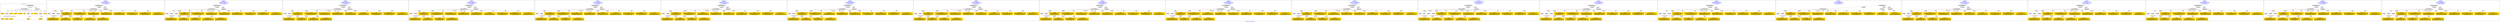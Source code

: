 digraph n0 {
fontcolor="blue"
remincross="true"
label="s25-s-oakland-museum-paintings.json"
subgraph cluster_0 {
label="1-correct model"
n2[style="filled",color="white",fillcolor="lightgray",label="CulturalHeritageObject1"];
n3[shape="plaintext",style="filled",fillcolor="gold",label="Date_made"];
n4[style="filled",color="white",fillcolor="lightgray",label="Person1"];
n5[shape="plaintext",style="filled",fillcolor="gold",label="Inscription"];
n6[shape="plaintext",style="filled",fillcolor="gold",label="Dimensions"];
n7[shape="plaintext",style="filled",fillcolor="gold",label="Subtype_of_Art"];
n8[shape="plaintext",style="filled",fillcolor="gold",label="Credit"];
n9[style="filled",color="white",fillcolor="lightgray",label="Concept1"];
n10[shape="plaintext",style="filled",fillcolor="gold",label="Title"];
n11[shape="plaintext",style="filled",fillcolor="gold",label="Accession_id"];
n12[style="filled",color="white",fillcolor="lightgray",label="Concept2"];
n13[shape="plaintext",style="filled",fillcolor="gold",label="birthDate"];
n14[shape="plaintext",style="filled",fillcolor="gold",label="deathDate"];
n15[shape="plaintext",style="filled",fillcolor="gold",label="ArtistName"];
n16[style="filled",color="white",fillcolor="lightgray",label="EuropeanaAggregation1"];
n17[style="filled",color="white",fillcolor="lightgray",label="WebResource1"];
n18[shape="plaintext",style="filled",fillcolor="gold",label="Pic_URL"];
n19[shape="plaintext",style="filled",fillcolor="gold",label="Keywords"];
n20[shape="plaintext",style="filled",fillcolor="gold",label="Type_of_Art"];
}
subgraph cluster_1 {
label="candidate 0\nlink coherence:1.0\nnode coherence:1.0\nconfidence:0.5264028237408092\nmapping score:0.611365043811039\ncost:17.99967\n-precision:0.78-recall:0.78"
n22[style="filled",color="white",fillcolor="lightgray",label="CulturalHeritageObject1"];
n23[style="filled",color="white",fillcolor="lightgray",label="Person1"];
n24[style="filled",color="white",fillcolor="lightgray",label="Concept1"];
n25[style="filled",color="white",fillcolor="lightgray",label="Concept2"];
n26[style="filled",color="white",fillcolor="lightgray",label="EuropeanaAggregation1"];
n27[style="filled",color="white",fillcolor="lightgray",label="WebResource1"];
n28[shape="plaintext",style="filled",fillcolor="gold",label="deathDate\n[CulturalHeritageObject,created,0.509]\n[Person,dateOfDeath,0.235]\n[CulturalHeritageObject,title,0.143]\n[Concept,prefLabel,0.113]"];
n29[shape="plaintext",style="filled",fillcolor="gold",label="Accession_id\n[CulturalHeritageObject,accessionNumber,0.811]\n[CulturalHeritageObject,extent,0.128]\n[CulturalHeritageObject,description,0.032]\n[Person,dateOfDeath,0.029]"];
n30[shape="plaintext",style="filled",fillcolor="gold",label="ArtistName\n[Person,nameOfThePerson,0.402]\n[CulturalHeritageObject,provenance,0.217]\n[CulturalHeritageObject,description,0.213]\n[CulturalHeritageObject,title,0.168]"];
n31[shape="plaintext",style="filled",fillcolor="gold",label="Type_of_Art\n[Concept,prefLabel,0.496]\n[Person,biographicalInformation,0.262]\n[CulturalHeritageObject,description,0.174]\n[CulturalHeritageObject,provenance,0.068]"];
n32[shape="plaintext",style="filled",fillcolor="gold",label="Credit\n[CulturalHeritageObject,provenance,0.701]\n[CulturalHeritageObject,description,0.115]\n[CulturalHeritageObject,title,0.106]\n[Person,biographicalInformation,0.078]"];
n33[shape="plaintext",style="filled",fillcolor="gold",label="birthDate\n[Person,dateOfBirth,0.37]\n[Person,dateOfDeath,0.305]\n[CulturalHeritageObject,created,0.285]\n[Person,biographicalInformation,0.04]"];
n34[shape="plaintext",style="filled",fillcolor="gold",label="Dimensions\n[CulturalHeritageObject,extent,0.672]\n[CulturalHeritageObject,description,0.154]\n[CulturalHeritageObject,provenance,0.09]\n[CulturalHeritageObject,title,0.084]"];
n35[shape="plaintext",style="filled",fillcolor="gold",label="Date_made\n[CulturalHeritageObject,created,0.384]\n[Person,dateOfDeath,0.315]\n[Person,dateOfBirth,0.191]\n[CulturalHeritageObject,title,0.109]"];
n36[shape="plaintext",style="filled",fillcolor="gold",label="Inscription\n[CulturalHeritageObject,description,0.3]\n[CulturalHeritageObject,title,0.261]\n[CulturalHeritageObject,provenance,0.227]\n[Person,biographicalInformation,0.212]"];
n37[shape="plaintext",style="filled",fillcolor="gold",label="Pic_URL\n[WebResource,classLink,0.764]\n[Document,classLink,0.201]\n[CulturalHeritageObject,description,0.023]\n[CulturalHeritageObject,title,0.011]"];
n38[shape="plaintext",style="filled",fillcolor="gold",label="Title\n[CulturalHeritageObject,title,0.394]\n[CulturalHeritageObject,description,0.356]\n[Person,biographicalInformation,0.154]\n[Concept,prefLabel,0.096]"];
n39[shape="plaintext",style="filled",fillcolor="gold",label="Keywords\n[Concept,prefLabel,0.287]\n[WebResource,classLink,0.256]\n[CulturalHeritageObject,description,0.239]\n[Person,biographicalInformation,0.218]"];
n40[shape="plaintext",style="filled",fillcolor="gold",label="Subtype_of_Art\n[CulturalHeritageObject,medium,0.821]\n[CulturalHeritageObject,provenance,0.068]\n[CulturalHeritageObject,description,0.061]\n[Concept,prefLabel,0.049]"];
}
subgraph cluster_2 {
label="candidate 1\nlink coherence:1.0\nnode coherence:1.0\nconfidence:0.5264028237408092\nmapping score:0.611365043811039\ncost:17.99978\n-precision:0.72-recall:0.72"
n42[style="filled",color="white",fillcolor="lightgray",label="CulturalHeritageObject1"];
n43[style="filled",color="white",fillcolor="lightgray",label="Person2"];
n44[style="filled",color="white",fillcolor="lightgray",label="Concept1"];
n45[style="filled",color="white",fillcolor="lightgray",label="Concept2"];
n46[style="filled",color="white",fillcolor="lightgray",label="EuropeanaAggregation1"];
n47[style="filled",color="white",fillcolor="lightgray",label="WebResource1"];
n48[shape="plaintext",style="filled",fillcolor="gold",label="deathDate\n[CulturalHeritageObject,created,0.509]\n[Person,dateOfDeath,0.235]\n[CulturalHeritageObject,title,0.143]\n[Concept,prefLabel,0.113]"];
n49[shape="plaintext",style="filled",fillcolor="gold",label="Accession_id\n[CulturalHeritageObject,accessionNumber,0.811]\n[CulturalHeritageObject,extent,0.128]\n[CulturalHeritageObject,description,0.032]\n[Person,dateOfDeath,0.029]"];
n50[shape="plaintext",style="filled",fillcolor="gold",label="Type_of_Art\n[Concept,prefLabel,0.496]\n[Person,biographicalInformation,0.262]\n[CulturalHeritageObject,description,0.174]\n[CulturalHeritageObject,provenance,0.068]"];
n51[shape="plaintext",style="filled",fillcolor="gold",label="Credit\n[CulturalHeritageObject,provenance,0.701]\n[CulturalHeritageObject,description,0.115]\n[CulturalHeritageObject,title,0.106]\n[Person,biographicalInformation,0.078]"];
n52[shape="plaintext",style="filled",fillcolor="gold",label="ArtistName\n[Person,nameOfThePerson,0.402]\n[CulturalHeritageObject,provenance,0.217]\n[CulturalHeritageObject,description,0.213]\n[CulturalHeritageObject,title,0.168]"];
n53[shape="plaintext",style="filled",fillcolor="gold",label="Dimensions\n[CulturalHeritageObject,extent,0.672]\n[CulturalHeritageObject,description,0.154]\n[CulturalHeritageObject,provenance,0.09]\n[CulturalHeritageObject,title,0.084]"];
n54[shape="plaintext",style="filled",fillcolor="gold",label="Inscription\n[CulturalHeritageObject,description,0.3]\n[CulturalHeritageObject,title,0.261]\n[CulturalHeritageObject,provenance,0.227]\n[Person,biographicalInformation,0.212]"];
n55[shape="plaintext",style="filled",fillcolor="gold",label="Pic_URL\n[WebResource,classLink,0.764]\n[Document,classLink,0.201]\n[CulturalHeritageObject,description,0.023]\n[CulturalHeritageObject,title,0.011]"];
n56[shape="plaintext",style="filled",fillcolor="gold",label="birthDate\n[Person,dateOfBirth,0.37]\n[Person,dateOfDeath,0.305]\n[CulturalHeritageObject,created,0.285]\n[Person,biographicalInformation,0.04]"];
n57[shape="plaintext",style="filled",fillcolor="gold",label="Title\n[CulturalHeritageObject,title,0.394]\n[CulturalHeritageObject,description,0.356]\n[Person,biographicalInformation,0.154]\n[Concept,prefLabel,0.096]"];
n58[shape="plaintext",style="filled",fillcolor="gold",label="Keywords\n[Concept,prefLabel,0.287]\n[WebResource,classLink,0.256]\n[CulturalHeritageObject,description,0.239]\n[Person,biographicalInformation,0.218]"];
n59[shape="plaintext",style="filled",fillcolor="gold",label="Subtype_of_Art\n[CulturalHeritageObject,medium,0.821]\n[CulturalHeritageObject,provenance,0.068]\n[CulturalHeritageObject,description,0.061]\n[Concept,prefLabel,0.049]"];
n60[shape="plaintext",style="filled",fillcolor="gold",label="Date_made\n[CulturalHeritageObject,created,0.384]\n[Person,dateOfDeath,0.315]\n[Person,dateOfBirth,0.191]\n[CulturalHeritageObject,title,0.109]"];
}
subgraph cluster_3 {
label="candidate 10\nlink coherence:1.0\nnode coherence:1.0\nconfidence:0.5025871980958345\nmapping score:0.6162470147498936\ncost:16.99969\n-precision:0.65-recall:0.61"
n62[style="filled",color="white",fillcolor="lightgray",label="CulturalHeritageObject1"];
n63[style="filled",color="white",fillcolor="lightgray",label="Person1"];
n64[style="filled",color="white",fillcolor="lightgray",label="Concept1"];
n65[style="filled",color="white",fillcolor="lightgray",label="EuropeanaAggregation1"];
n66[style="filled",color="white",fillcolor="lightgray",label="WebResource1"];
n67[shape="plaintext",style="filled",fillcolor="gold",label="deathDate\n[CulturalHeritageObject,created,0.509]\n[Person,dateOfDeath,0.235]\n[CulturalHeritageObject,title,0.143]\n[Concept,prefLabel,0.113]"];
n68[shape="plaintext",style="filled",fillcolor="gold",label="Accession_id\n[CulturalHeritageObject,accessionNumber,0.811]\n[CulturalHeritageObject,extent,0.128]\n[CulturalHeritageObject,description,0.032]\n[Person,dateOfDeath,0.029]"];
n69[shape="plaintext",style="filled",fillcolor="gold",label="ArtistName\n[Person,nameOfThePerson,0.402]\n[CulturalHeritageObject,provenance,0.217]\n[CulturalHeritageObject,description,0.213]\n[CulturalHeritageObject,title,0.168]"];
n70[shape="plaintext",style="filled",fillcolor="gold",label="Credit\n[CulturalHeritageObject,provenance,0.701]\n[CulturalHeritageObject,description,0.115]\n[CulturalHeritageObject,title,0.106]\n[Person,biographicalInformation,0.078]"];
n71[shape="plaintext",style="filled",fillcolor="gold",label="Date_made\n[CulturalHeritageObject,created,0.384]\n[Person,dateOfDeath,0.315]\n[Person,dateOfBirth,0.191]\n[CulturalHeritageObject,title,0.109]"];
n72[shape="plaintext",style="filled",fillcolor="gold",label="Dimensions\n[CulturalHeritageObject,extent,0.672]\n[CulturalHeritageObject,description,0.154]\n[CulturalHeritageObject,provenance,0.09]\n[CulturalHeritageObject,title,0.084]"];
n73[shape="plaintext",style="filled",fillcolor="gold",label="Inscription\n[CulturalHeritageObject,description,0.3]\n[CulturalHeritageObject,title,0.261]\n[CulturalHeritageObject,provenance,0.227]\n[Person,biographicalInformation,0.212]"];
n74[shape="plaintext",style="filled",fillcolor="gold",label="birthDate\n[Person,dateOfBirth,0.37]\n[Person,dateOfDeath,0.305]\n[CulturalHeritageObject,created,0.285]\n[Person,biographicalInformation,0.04]"];
n75[shape="plaintext",style="filled",fillcolor="gold",label="Keywords\n[Concept,prefLabel,0.287]\n[WebResource,classLink,0.256]\n[CulturalHeritageObject,description,0.239]\n[Person,biographicalInformation,0.218]"];
n76[shape="plaintext",style="filled",fillcolor="gold",label="Pic_URL\n[WebResource,classLink,0.764]\n[Document,classLink,0.201]\n[CulturalHeritageObject,description,0.023]\n[CulturalHeritageObject,title,0.011]"];
n77[shape="plaintext",style="filled",fillcolor="gold",label="Title\n[CulturalHeritageObject,title,0.394]\n[CulturalHeritageObject,description,0.356]\n[Person,biographicalInformation,0.154]\n[Concept,prefLabel,0.096]"];
n78[shape="plaintext",style="filled",fillcolor="gold",label="Type_of_Art\n[Concept,prefLabel,0.496]\n[Person,biographicalInformation,0.262]\n[CulturalHeritageObject,description,0.174]\n[CulturalHeritageObject,provenance,0.068]"];
n79[shape="plaintext",style="filled",fillcolor="gold",label="Subtype_of_Art\n[CulturalHeritageObject,medium,0.821]\n[CulturalHeritageObject,provenance,0.068]\n[CulturalHeritageObject,description,0.061]\n[Concept,prefLabel,0.049]"];
}
subgraph cluster_4 {
label="candidate 11\nlink coherence:1.0\nnode coherence:1.0\nconfidence:0.5013474568599228\nmapping score:0.6158337676712563\ncost:16.99969\n-precision:0.82-recall:0.78"
n81[style="filled",color="white",fillcolor="lightgray",label="CulturalHeritageObject1"];
n82[style="filled",color="white",fillcolor="lightgray",label="Person1"];
n83[style="filled",color="white",fillcolor="lightgray",label="Concept1"];
n84[style="filled",color="white",fillcolor="lightgray",label="EuropeanaAggregation1"];
n85[style="filled",color="white",fillcolor="lightgray",label="WebResource1"];
n86[shape="plaintext",style="filled",fillcolor="gold",label="Date_made\n[CulturalHeritageObject,created,0.384]\n[Person,dateOfDeath,0.315]\n[Person,dateOfBirth,0.191]\n[CulturalHeritageObject,title,0.109]"];
n87[shape="plaintext",style="filled",fillcolor="gold",label="Accession_id\n[CulturalHeritageObject,accessionNumber,0.811]\n[CulturalHeritageObject,extent,0.128]\n[CulturalHeritageObject,description,0.032]\n[Person,dateOfDeath,0.029]"];
n88[shape="plaintext",style="filled",fillcolor="gold",label="ArtistName\n[Person,nameOfThePerson,0.402]\n[CulturalHeritageObject,provenance,0.217]\n[CulturalHeritageObject,description,0.213]\n[CulturalHeritageObject,title,0.168]"];
n89[shape="plaintext",style="filled",fillcolor="gold",label="Credit\n[CulturalHeritageObject,provenance,0.701]\n[CulturalHeritageObject,description,0.115]\n[CulturalHeritageObject,title,0.106]\n[Person,biographicalInformation,0.078]"];
n90[shape="plaintext",style="filled",fillcolor="gold",label="birthDate\n[Person,dateOfBirth,0.37]\n[Person,dateOfDeath,0.305]\n[CulturalHeritageObject,created,0.285]\n[Person,biographicalInformation,0.04]"];
n91[shape="plaintext",style="filled",fillcolor="gold",label="Dimensions\n[CulturalHeritageObject,extent,0.672]\n[CulturalHeritageObject,description,0.154]\n[CulturalHeritageObject,provenance,0.09]\n[CulturalHeritageObject,title,0.084]"];
n92[shape="plaintext",style="filled",fillcolor="gold",label="Inscription\n[CulturalHeritageObject,description,0.3]\n[CulturalHeritageObject,title,0.261]\n[CulturalHeritageObject,provenance,0.227]\n[Person,biographicalInformation,0.212]"];
n93[shape="plaintext",style="filled",fillcolor="gold",label="deathDate\n[CulturalHeritageObject,created,0.509]\n[Person,dateOfDeath,0.235]\n[CulturalHeritageObject,title,0.143]\n[Concept,prefLabel,0.113]"];
n94[shape="plaintext",style="filled",fillcolor="gold",label="Keywords\n[Concept,prefLabel,0.287]\n[WebResource,classLink,0.256]\n[CulturalHeritageObject,description,0.239]\n[Person,biographicalInformation,0.218]"];
n95[shape="plaintext",style="filled",fillcolor="gold",label="Pic_URL\n[WebResource,classLink,0.764]\n[Document,classLink,0.201]\n[CulturalHeritageObject,description,0.023]\n[CulturalHeritageObject,title,0.011]"];
n96[shape="plaintext",style="filled",fillcolor="gold",label="Title\n[CulturalHeritageObject,title,0.394]\n[CulturalHeritageObject,description,0.356]\n[Person,biographicalInformation,0.154]\n[Concept,prefLabel,0.096]"];
n97[shape="plaintext",style="filled",fillcolor="gold",label="Type_of_Art\n[Concept,prefLabel,0.496]\n[Person,biographicalInformation,0.262]\n[CulturalHeritageObject,description,0.174]\n[CulturalHeritageObject,provenance,0.068]"];
n98[shape="plaintext",style="filled",fillcolor="gold",label="Subtype_of_Art\n[CulturalHeritageObject,medium,0.821]\n[CulturalHeritageObject,provenance,0.068]\n[CulturalHeritageObject,description,0.061]\n[Concept,prefLabel,0.049]"];
}
subgraph cluster_5 {
label="candidate 12\nlink coherence:1.0\nnode coherence:1.0\nconfidence:0.4960690836914448\nmapping score:0.6140743099484304\ncost:16.99969\n-precision:0.76-recall:0.72"
n100[style="filled",color="white",fillcolor="lightgray",label="CulturalHeritageObject1"];
n101[style="filled",color="white",fillcolor="lightgray",label="Person1"];
n102[style="filled",color="white",fillcolor="lightgray",label="Concept1"];
n103[style="filled",color="white",fillcolor="lightgray",label="EuropeanaAggregation1"];
n104[style="filled",color="white",fillcolor="lightgray",label="WebResource1"];
n105[shape="plaintext",style="filled",fillcolor="gold",label="deathDate\n[CulturalHeritageObject,created,0.509]\n[Person,dateOfDeath,0.235]\n[CulturalHeritageObject,title,0.143]\n[Concept,prefLabel,0.113]"];
n106[shape="plaintext",style="filled",fillcolor="gold",label="Accession_id\n[CulturalHeritageObject,accessionNumber,0.811]\n[CulturalHeritageObject,extent,0.128]\n[CulturalHeritageObject,description,0.032]\n[Person,dateOfDeath,0.029]"];
n107[shape="plaintext",style="filled",fillcolor="gold",label="ArtistName\n[Person,nameOfThePerson,0.402]\n[CulturalHeritageObject,provenance,0.217]\n[CulturalHeritageObject,description,0.213]\n[CulturalHeritageObject,title,0.168]"];
n108[shape="plaintext",style="filled",fillcolor="gold",label="Credit\n[CulturalHeritageObject,provenance,0.701]\n[CulturalHeritageObject,description,0.115]\n[CulturalHeritageObject,title,0.106]\n[Person,biographicalInformation,0.078]"];
n109[shape="plaintext",style="filled",fillcolor="gold",label="birthDate\n[Person,dateOfBirth,0.37]\n[Person,dateOfDeath,0.305]\n[CulturalHeritageObject,created,0.285]\n[Person,biographicalInformation,0.04]"];
n110[shape="plaintext",style="filled",fillcolor="gold",label="Dimensions\n[CulturalHeritageObject,extent,0.672]\n[CulturalHeritageObject,description,0.154]\n[CulturalHeritageObject,provenance,0.09]\n[CulturalHeritageObject,title,0.084]"];
n111[shape="plaintext",style="filled",fillcolor="gold",label="Inscription\n[CulturalHeritageObject,description,0.3]\n[CulturalHeritageObject,title,0.261]\n[CulturalHeritageObject,provenance,0.227]\n[Person,biographicalInformation,0.212]"];
n112[shape="plaintext",style="filled",fillcolor="gold",label="Type_of_Art\n[Concept,prefLabel,0.496]\n[Person,biographicalInformation,0.262]\n[CulturalHeritageObject,description,0.174]\n[CulturalHeritageObject,provenance,0.068]"];
n113[shape="plaintext",style="filled",fillcolor="gold",label="Date_made\n[CulturalHeritageObject,created,0.384]\n[Person,dateOfDeath,0.315]\n[Person,dateOfBirth,0.191]\n[CulturalHeritageObject,title,0.109]"];
n114[shape="plaintext",style="filled",fillcolor="gold",label="Pic_URL\n[WebResource,classLink,0.764]\n[Document,classLink,0.201]\n[CulturalHeritageObject,description,0.023]\n[CulturalHeritageObject,title,0.011]"];
n115[shape="plaintext",style="filled",fillcolor="gold",label="Title\n[CulturalHeritageObject,title,0.394]\n[CulturalHeritageObject,description,0.356]\n[Person,biographicalInformation,0.154]\n[Concept,prefLabel,0.096]"];
n116[shape="plaintext",style="filled",fillcolor="gold",label="Keywords\n[Concept,prefLabel,0.287]\n[WebResource,classLink,0.256]\n[CulturalHeritageObject,description,0.239]\n[Person,biographicalInformation,0.218]"];
n117[shape="plaintext",style="filled",fillcolor="gold",label="Subtype_of_Art\n[CulturalHeritageObject,medium,0.821]\n[CulturalHeritageObject,provenance,0.068]\n[CulturalHeritageObject,description,0.061]\n[Concept,prefLabel,0.049]"];
}
subgraph cluster_6 {
label="candidate 13\nlink coherence:1.0\nnode coherence:1.0\nconfidence:0.4935275735512865\nmapping score:0.6132271399017108\ncost:16.99969\n-precision:0.82-recall:0.78"
n119[style="filled",color="white",fillcolor="lightgray",label="CulturalHeritageObject1"];
n120[style="filled",color="white",fillcolor="lightgray",label="Person1"];
n121[style="filled",color="white",fillcolor="lightgray",label="Concept1"];
n122[style="filled",color="white",fillcolor="lightgray",label="EuropeanaAggregation1"];
n123[style="filled",color="white",fillcolor="lightgray",label="WebResource1"];
n124[shape="plaintext",style="filled",fillcolor="gold",label="deathDate\n[CulturalHeritageObject,created,0.509]\n[Person,dateOfDeath,0.235]\n[CulturalHeritageObject,title,0.143]\n[Concept,prefLabel,0.113]"];
n125[shape="plaintext",style="filled",fillcolor="gold",label="Accession_id\n[CulturalHeritageObject,accessionNumber,0.811]\n[CulturalHeritageObject,extent,0.128]\n[CulturalHeritageObject,description,0.032]\n[Person,dateOfDeath,0.029]"];
n126[shape="plaintext",style="filled",fillcolor="gold",label="ArtistName\n[Person,nameOfThePerson,0.402]\n[CulturalHeritageObject,provenance,0.217]\n[CulturalHeritageObject,description,0.213]\n[CulturalHeritageObject,title,0.168]"];
n127[shape="plaintext",style="filled",fillcolor="gold",label="Type_of_Art\n[Concept,prefLabel,0.496]\n[Person,biographicalInformation,0.262]\n[CulturalHeritageObject,description,0.174]\n[CulturalHeritageObject,provenance,0.068]"];
n128[shape="plaintext",style="filled",fillcolor="gold",label="birthDate\n[Person,dateOfBirth,0.37]\n[Person,dateOfDeath,0.305]\n[CulturalHeritageObject,created,0.285]\n[Person,biographicalInformation,0.04]"];
n129[shape="plaintext",style="filled",fillcolor="gold",label="Dimensions\n[CulturalHeritageObject,extent,0.672]\n[CulturalHeritageObject,description,0.154]\n[CulturalHeritageObject,provenance,0.09]\n[CulturalHeritageObject,title,0.084]"];
n130[shape="plaintext",style="filled",fillcolor="gold",label="Credit\n[CulturalHeritageObject,provenance,0.701]\n[CulturalHeritageObject,description,0.115]\n[CulturalHeritageObject,title,0.106]\n[Person,biographicalInformation,0.078]"];
n131[shape="plaintext",style="filled",fillcolor="gold",label="Date_made\n[CulturalHeritageObject,created,0.384]\n[Person,dateOfDeath,0.315]\n[Person,dateOfBirth,0.191]\n[CulturalHeritageObject,title,0.109]"];
n132[shape="plaintext",style="filled",fillcolor="gold",label="Inscription\n[CulturalHeritageObject,description,0.3]\n[CulturalHeritageObject,title,0.261]\n[CulturalHeritageObject,provenance,0.227]\n[Person,biographicalInformation,0.212]"];
n133[shape="plaintext",style="filled",fillcolor="gold",label="Pic_URL\n[WebResource,classLink,0.764]\n[Document,classLink,0.201]\n[CulturalHeritageObject,description,0.023]\n[CulturalHeritageObject,title,0.011]"];
n134[shape="plaintext",style="filled",fillcolor="gold",label="Title\n[CulturalHeritageObject,title,0.394]\n[CulturalHeritageObject,description,0.356]\n[Person,biographicalInformation,0.154]\n[Concept,prefLabel,0.096]"];
n135[shape="plaintext",style="filled",fillcolor="gold",label="Keywords\n[Concept,prefLabel,0.287]\n[WebResource,classLink,0.256]\n[CulturalHeritageObject,description,0.239]\n[Person,biographicalInformation,0.218]"];
n136[shape="plaintext",style="filled",fillcolor="gold",label="Subtype_of_Art\n[CulturalHeritageObject,medium,0.821]\n[CulturalHeritageObject,provenance,0.068]\n[CulturalHeritageObject,description,0.061]\n[Concept,prefLabel,0.049]"];
}
subgraph cluster_7 {
label="candidate 14\nlink coherence:1.0\nnode coherence:1.0\nconfidence:0.48764505076546144\nmapping score:0.6112662989731025\ncost:16.99969\n-precision:0.71-recall:0.67"
n138[style="filled",color="white",fillcolor="lightgray",label="CulturalHeritageObject1"];
n139[style="filled",color="white",fillcolor="lightgray",label="Person1"];
n140[style="filled",color="white",fillcolor="lightgray",label="Concept1"];
n141[style="filled",color="white",fillcolor="lightgray",label="EuropeanaAggregation1"];
n142[style="filled",color="white",fillcolor="lightgray",label="WebResource1"];
n143[shape="plaintext",style="filled",fillcolor="gold",label="deathDate\n[CulturalHeritageObject,created,0.509]\n[Person,dateOfDeath,0.235]\n[CulturalHeritageObject,title,0.143]\n[Concept,prefLabel,0.113]"];
n144[shape="plaintext",style="filled",fillcolor="gold",label="Accession_id\n[CulturalHeritageObject,accessionNumber,0.811]\n[CulturalHeritageObject,extent,0.128]\n[CulturalHeritageObject,description,0.032]\n[Person,dateOfDeath,0.029]"];
n145[shape="plaintext",style="filled",fillcolor="gold",label="ArtistName\n[Person,nameOfThePerson,0.402]\n[CulturalHeritageObject,provenance,0.217]\n[CulturalHeritageObject,description,0.213]\n[CulturalHeritageObject,title,0.168]"];
n146[shape="plaintext",style="filled",fillcolor="gold",label="Type_of_Art\n[Concept,prefLabel,0.496]\n[Person,biographicalInformation,0.262]\n[CulturalHeritageObject,description,0.174]\n[CulturalHeritageObject,provenance,0.068]"];
n147[shape="plaintext",style="filled",fillcolor="gold",label="birthDate\n[Person,dateOfBirth,0.37]\n[Person,dateOfDeath,0.305]\n[CulturalHeritageObject,created,0.285]\n[Person,biographicalInformation,0.04]"];
n148[shape="plaintext",style="filled",fillcolor="gold",label="Dimensions\n[CulturalHeritageObject,extent,0.672]\n[CulturalHeritageObject,description,0.154]\n[CulturalHeritageObject,provenance,0.09]\n[CulturalHeritageObject,title,0.084]"];
n149[shape="plaintext",style="filled",fillcolor="gold",label="Credit\n[CulturalHeritageObject,provenance,0.701]\n[CulturalHeritageObject,description,0.115]\n[CulturalHeritageObject,title,0.106]\n[Person,biographicalInformation,0.078]"];
n150[shape="plaintext",style="filled",fillcolor="gold",label="Date_made\n[CulturalHeritageObject,created,0.384]\n[Person,dateOfDeath,0.315]\n[Person,dateOfBirth,0.191]\n[CulturalHeritageObject,title,0.109]"];
n151[shape="plaintext",style="filled",fillcolor="gold",label="Title\n[CulturalHeritageObject,title,0.394]\n[CulturalHeritageObject,description,0.356]\n[Person,biographicalInformation,0.154]\n[Concept,prefLabel,0.096]"];
n152[shape="plaintext",style="filled",fillcolor="gold",label="Pic_URL\n[WebResource,classLink,0.764]\n[Document,classLink,0.201]\n[CulturalHeritageObject,description,0.023]\n[CulturalHeritageObject,title,0.011]"];
n153[shape="plaintext",style="filled",fillcolor="gold",label="Inscription\n[CulturalHeritageObject,description,0.3]\n[CulturalHeritageObject,title,0.261]\n[CulturalHeritageObject,provenance,0.227]\n[Person,biographicalInformation,0.212]"];
n154[shape="plaintext",style="filled",fillcolor="gold",label="Keywords\n[Concept,prefLabel,0.287]\n[WebResource,classLink,0.256]\n[CulturalHeritageObject,description,0.239]\n[Person,biographicalInformation,0.218]"];
n155[shape="plaintext",style="filled",fillcolor="gold",label="Subtype_of_Art\n[CulturalHeritageObject,medium,0.821]\n[CulturalHeritageObject,provenance,0.068]\n[CulturalHeritageObject,description,0.061]\n[Concept,prefLabel,0.049]"];
}
subgraph cluster_8 {
label="candidate 15\nlink coherence:1.0\nnode coherence:1.0\nconfidence:0.48150999767493874\nmapping score:0.6092212812762616\ncost:16.99969\n-precision:0.71-recall:0.67"
n157[style="filled",color="white",fillcolor="lightgray",label="CulturalHeritageObject1"];
n158[style="filled",color="white",fillcolor="lightgray",label="Person1"];
n159[style="filled",color="white",fillcolor="lightgray",label="Concept1"];
n160[style="filled",color="white",fillcolor="lightgray",label="EuropeanaAggregation1"];
n161[style="filled",color="white",fillcolor="lightgray",label="WebResource1"];
n162[shape="plaintext",style="filled",fillcolor="gold",label="deathDate\n[CulturalHeritageObject,created,0.509]\n[Person,dateOfDeath,0.235]\n[CulturalHeritageObject,title,0.143]\n[Concept,prefLabel,0.113]"];
n163[shape="plaintext",style="filled",fillcolor="gold",label="Accession_id\n[CulturalHeritageObject,accessionNumber,0.811]\n[CulturalHeritageObject,extent,0.128]\n[CulturalHeritageObject,description,0.032]\n[Person,dateOfDeath,0.029]"];
n164[shape="plaintext",style="filled",fillcolor="gold",label="ArtistName\n[Person,nameOfThePerson,0.402]\n[CulturalHeritageObject,provenance,0.217]\n[CulturalHeritageObject,description,0.213]\n[CulturalHeritageObject,title,0.168]"];
n165[shape="plaintext",style="filled",fillcolor="gold",label="Credit\n[CulturalHeritageObject,provenance,0.701]\n[CulturalHeritageObject,description,0.115]\n[CulturalHeritageObject,title,0.106]\n[Person,biographicalInformation,0.078]"];
n166[shape="plaintext",style="filled",fillcolor="gold",label="Date_made\n[CulturalHeritageObject,created,0.384]\n[Person,dateOfDeath,0.315]\n[Person,dateOfBirth,0.191]\n[CulturalHeritageObject,title,0.109]"];
n167[shape="plaintext",style="filled",fillcolor="gold",label="Dimensions\n[CulturalHeritageObject,extent,0.672]\n[CulturalHeritageObject,description,0.154]\n[CulturalHeritageObject,provenance,0.09]\n[CulturalHeritageObject,title,0.084]"];
n168[shape="plaintext",style="filled",fillcolor="gold",label="Inscription\n[CulturalHeritageObject,description,0.3]\n[CulturalHeritageObject,title,0.261]\n[CulturalHeritageObject,provenance,0.227]\n[Person,biographicalInformation,0.212]"];
n169[shape="plaintext",style="filled",fillcolor="gold",label="Type_of_Art\n[Concept,prefLabel,0.496]\n[Person,biographicalInformation,0.262]\n[CulturalHeritageObject,description,0.174]\n[CulturalHeritageObject,provenance,0.068]"];
n170[shape="plaintext",style="filled",fillcolor="gold",label="birthDate\n[Person,dateOfBirth,0.37]\n[Person,dateOfDeath,0.305]\n[CulturalHeritageObject,created,0.285]\n[Person,biographicalInformation,0.04]"];
n171[shape="plaintext",style="filled",fillcolor="gold",label="Pic_URL\n[WebResource,classLink,0.764]\n[Document,classLink,0.201]\n[CulturalHeritageObject,description,0.023]\n[CulturalHeritageObject,title,0.011]"];
n172[shape="plaintext",style="filled",fillcolor="gold",label="Title\n[CulturalHeritageObject,title,0.394]\n[CulturalHeritageObject,description,0.356]\n[Person,biographicalInformation,0.154]\n[Concept,prefLabel,0.096]"];
n173[shape="plaintext",style="filled",fillcolor="gold",label="Keywords\n[Concept,prefLabel,0.287]\n[WebResource,classLink,0.256]\n[CulturalHeritageObject,description,0.239]\n[Person,biographicalInformation,0.218]"];
n174[shape="plaintext",style="filled",fillcolor="gold",label="Subtype_of_Art\n[CulturalHeritageObject,medium,0.821]\n[CulturalHeritageObject,provenance,0.068]\n[CulturalHeritageObject,description,0.061]\n[Concept,prefLabel,0.049]"];
}
subgraph cluster_9 {
label="candidate 16\nlink coherence:1.0\nnode coherence:1.0\nconfidence:0.480270256439027\nmapping score:0.6088080341976244\ncost:16.99969\n-precision:0.88-recall:0.83"
n176[style="filled",color="white",fillcolor="lightgray",label="CulturalHeritageObject1"];
n177[style="filled",color="white",fillcolor="lightgray",label="Person1"];
n178[style="filled",color="white",fillcolor="lightgray",label="Concept1"];
n179[style="filled",color="white",fillcolor="lightgray",label="EuropeanaAggregation1"];
n180[style="filled",color="white",fillcolor="lightgray",label="WebResource1"];
n181[shape="plaintext",style="filled",fillcolor="gold",label="Date_made\n[CulturalHeritageObject,created,0.384]\n[Person,dateOfDeath,0.315]\n[Person,dateOfBirth,0.191]\n[CulturalHeritageObject,title,0.109]"];
n182[shape="plaintext",style="filled",fillcolor="gold",label="Accession_id\n[CulturalHeritageObject,accessionNumber,0.811]\n[CulturalHeritageObject,extent,0.128]\n[CulturalHeritageObject,description,0.032]\n[Person,dateOfDeath,0.029]"];
n183[shape="plaintext",style="filled",fillcolor="gold",label="ArtistName\n[Person,nameOfThePerson,0.402]\n[CulturalHeritageObject,provenance,0.217]\n[CulturalHeritageObject,description,0.213]\n[CulturalHeritageObject,title,0.168]"];
n184[shape="plaintext",style="filled",fillcolor="gold",label="Credit\n[CulturalHeritageObject,provenance,0.701]\n[CulturalHeritageObject,description,0.115]\n[CulturalHeritageObject,title,0.106]\n[Person,biographicalInformation,0.078]"];
n185[shape="plaintext",style="filled",fillcolor="gold",label="birthDate\n[Person,dateOfBirth,0.37]\n[Person,dateOfDeath,0.305]\n[CulturalHeritageObject,created,0.285]\n[Person,biographicalInformation,0.04]"];
n186[shape="plaintext",style="filled",fillcolor="gold",label="Dimensions\n[CulturalHeritageObject,extent,0.672]\n[CulturalHeritageObject,description,0.154]\n[CulturalHeritageObject,provenance,0.09]\n[CulturalHeritageObject,title,0.084]"];
n187[shape="plaintext",style="filled",fillcolor="gold",label="Inscription\n[CulturalHeritageObject,description,0.3]\n[CulturalHeritageObject,title,0.261]\n[CulturalHeritageObject,provenance,0.227]\n[Person,biographicalInformation,0.212]"];
n188[shape="plaintext",style="filled",fillcolor="gold",label="Type_of_Art\n[Concept,prefLabel,0.496]\n[Person,biographicalInformation,0.262]\n[CulturalHeritageObject,description,0.174]\n[CulturalHeritageObject,provenance,0.068]"];
n189[shape="plaintext",style="filled",fillcolor="gold",label="deathDate\n[CulturalHeritageObject,created,0.509]\n[Person,dateOfDeath,0.235]\n[CulturalHeritageObject,title,0.143]\n[Concept,prefLabel,0.113]"];
n190[shape="plaintext",style="filled",fillcolor="gold",label="Pic_URL\n[WebResource,classLink,0.764]\n[Document,classLink,0.201]\n[CulturalHeritageObject,description,0.023]\n[CulturalHeritageObject,title,0.011]"];
n191[shape="plaintext",style="filled",fillcolor="gold",label="Title\n[CulturalHeritageObject,title,0.394]\n[CulturalHeritageObject,description,0.356]\n[Person,biographicalInformation,0.154]\n[Concept,prefLabel,0.096]"];
n192[shape="plaintext",style="filled",fillcolor="gold",label="Keywords\n[Concept,prefLabel,0.287]\n[WebResource,classLink,0.256]\n[CulturalHeritageObject,description,0.239]\n[Person,biographicalInformation,0.218]"];
n193[shape="plaintext",style="filled",fillcolor="gold",label="Subtype_of_Art\n[CulturalHeritageObject,medium,0.821]\n[CulturalHeritageObject,provenance,0.068]\n[CulturalHeritageObject,description,0.061]\n[Concept,prefLabel,0.049]"];
}
subgraph cluster_10 {
label="candidate 17\nlink coherence:1.0\nnode coherence:1.0\nconfidence:0.47896848753478055\nmapping score:0.6083741112295423\ncost:16.99969\n-precision:0.76-recall:0.72"
n195[style="filled",color="white",fillcolor="lightgray",label="CulturalHeritageObject1"];
n196[style="filled",color="white",fillcolor="lightgray",label="Person1"];
n197[style="filled",color="white",fillcolor="lightgray",label="Concept1"];
n198[style="filled",color="white",fillcolor="lightgray",label="EuropeanaAggregation1"];
n199[style="filled",color="white",fillcolor="lightgray",label="WebResource1"];
n200[shape="plaintext",style="filled",fillcolor="gold",label="deathDate\n[CulturalHeritageObject,created,0.509]\n[Person,dateOfDeath,0.235]\n[CulturalHeritageObject,title,0.143]\n[Concept,prefLabel,0.113]"];
n201[shape="plaintext",style="filled",fillcolor="gold",label="Accession_id\n[CulturalHeritageObject,accessionNumber,0.811]\n[CulturalHeritageObject,extent,0.128]\n[CulturalHeritageObject,description,0.032]\n[Person,dateOfDeath,0.029]"];
n202[shape="plaintext",style="filled",fillcolor="gold",label="ArtistName\n[Person,nameOfThePerson,0.402]\n[CulturalHeritageObject,provenance,0.217]\n[CulturalHeritageObject,description,0.213]\n[CulturalHeritageObject,title,0.168]"];
n203[shape="plaintext",style="filled",fillcolor="gold",label="Type_of_Art\n[Concept,prefLabel,0.496]\n[Person,biographicalInformation,0.262]\n[CulturalHeritageObject,description,0.174]\n[CulturalHeritageObject,provenance,0.068]"];
n204[shape="plaintext",style="filled",fillcolor="gold",label="Date_made\n[CulturalHeritageObject,created,0.384]\n[Person,dateOfDeath,0.315]\n[Person,dateOfBirth,0.191]\n[CulturalHeritageObject,title,0.109]"];
n205[shape="plaintext",style="filled",fillcolor="gold",label="Dimensions\n[CulturalHeritageObject,extent,0.672]\n[CulturalHeritageObject,description,0.154]\n[CulturalHeritageObject,provenance,0.09]\n[CulturalHeritageObject,title,0.084]"];
n206[shape="plaintext",style="filled",fillcolor="gold",label="Credit\n[CulturalHeritageObject,provenance,0.701]\n[CulturalHeritageObject,description,0.115]\n[CulturalHeritageObject,title,0.106]\n[Person,biographicalInformation,0.078]"];
n207[shape="plaintext",style="filled",fillcolor="gold",label="Inscription\n[CulturalHeritageObject,description,0.3]\n[CulturalHeritageObject,title,0.261]\n[CulturalHeritageObject,provenance,0.227]\n[Person,biographicalInformation,0.212]"];
n208[shape="plaintext",style="filled",fillcolor="gold",label="birthDate\n[Person,dateOfBirth,0.37]\n[Person,dateOfDeath,0.305]\n[CulturalHeritageObject,created,0.285]\n[Person,biographicalInformation,0.04]"];
n209[shape="plaintext",style="filled",fillcolor="gold",label="Pic_URL\n[WebResource,classLink,0.764]\n[Document,classLink,0.201]\n[CulturalHeritageObject,description,0.023]\n[CulturalHeritageObject,title,0.011]"];
n210[shape="plaintext",style="filled",fillcolor="gold",label="Title\n[CulturalHeritageObject,title,0.394]\n[CulturalHeritageObject,description,0.356]\n[Person,biographicalInformation,0.154]\n[Concept,prefLabel,0.096]"];
n211[shape="plaintext",style="filled",fillcolor="gold",label="Keywords\n[Concept,prefLabel,0.287]\n[WebResource,classLink,0.256]\n[CulturalHeritageObject,description,0.239]\n[Person,biographicalInformation,0.218]"];
n212[shape="plaintext",style="filled",fillcolor="gold",label="Subtype_of_Art\n[CulturalHeritageObject,medium,0.821]\n[CulturalHeritageObject,provenance,0.068]\n[CulturalHeritageObject,description,0.061]\n[Concept,prefLabel,0.049]"];
}
subgraph cluster_11 {
label="candidate 18\nlink coherence:1.0\nnode coherence:1.0\nconfidence:0.47772874629886874\nmapping score:0.607960864150905\ncost:16.99969\n-precision:0.94-recall:0.89"
n214[style="filled",color="white",fillcolor="lightgray",label="CulturalHeritageObject1"];
n215[style="filled",color="white",fillcolor="lightgray",label="Person1"];
n216[style="filled",color="white",fillcolor="lightgray",label="Concept1"];
n217[style="filled",color="white",fillcolor="lightgray",label="EuropeanaAggregation1"];
n218[style="filled",color="white",fillcolor="lightgray",label="WebResource1"];
n219[shape="plaintext",style="filled",fillcolor="gold",label="Date_made\n[CulturalHeritageObject,created,0.384]\n[Person,dateOfDeath,0.315]\n[Person,dateOfBirth,0.191]\n[CulturalHeritageObject,title,0.109]"];
n220[shape="plaintext",style="filled",fillcolor="gold",label="Accession_id\n[CulturalHeritageObject,accessionNumber,0.811]\n[CulturalHeritageObject,extent,0.128]\n[CulturalHeritageObject,description,0.032]\n[Person,dateOfDeath,0.029]"];
n221[shape="plaintext",style="filled",fillcolor="gold",label="ArtistName\n[Person,nameOfThePerson,0.402]\n[CulturalHeritageObject,provenance,0.217]\n[CulturalHeritageObject,description,0.213]\n[CulturalHeritageObject,title,0.168]"];
n222[shape="plaintext",style="filled",fillcolor="gold",label="Type_of_Art\n[Concept,prefLabel,0.496]\n[Person,biographicalInformation,0.262]\n[CulturalHeritageObject,description,0.174]\n[CulturalHeritageObject,provenance,0.068]"];
n223[shape="plaintext",style="filled",fillcolor="gold",label="birthDate\n[Person,dateOfBirth,0.37]\n[Person,dateOfDeath,0.305]\n[CulturalHeritageObject,created,0.285]\n[Person,biographicalInformation,0.04]"];
n224[shape="plaintext",style="filled",fillcolor="gold",label="Dimensions\n[CulturalHeritageObject,extent,0.672]\n[CulturalHeritageObject,description,0.154]\n[CulturalHeritageObject,provenance,0.09]\n[CulturalHeritageObject,title,0.084]"];
n225[shape="plaintext",style="filled",fillcolor="gold",label="Credit\n[CulturalHeritageObject,provenance,0.701]\n[CulturalHeritageObject,description,0.115]\n[CulturalHeritageObject,title,0.106]\n[Person,biographicalInformation,0.078]"];
n226[shape="plaintext",style="filled",fillcolor="gold",label="deathDate\n[CulturalHeritageObject,created,0.509]\n[Person,dateOfDeath,0.235]\n[CulturalHeritageObject,title,0.143]\n[Concept,prefLabel,0.113]"];
n227[shape="plaintext",style="filled",fillcolor="gold",label="Inscription\n[CulturalHeritageObject,description,0.3]\n[CulturalHeritageObject,title,0.261]\n[CulturalHeritageObject,provenance,0.227]\n[Person,biographicalInformation,0.212]"];
n228[shape="plaintext",style="filled",fillcolor="gold",label="Pic_URL\n[WebResource,classLink,0.764]\n[Document,classLink,0.201]\n[CulturalHeritageObject,description,0.023]\n[CulturalHeritageObject,title,0.011]"];
n229[shape="plaintext",style="filled",fillcolor="gold",label="Title\n[CulturalHeritageObject,title,0.394]\n[CulturalHeritageObject,description,0.356]\n[Person,biographicalInformation,0.154]\n[Concept,prefLabel,0.096]"];
n230[shape="plaintext",style="filled",fillcolor="gold",label="Keywords\n[Concept,prefLabel,0.287]\n[WebResource,classLink,0.256]\n[CulturalHeritageObject,description,0.239]\n[Person,biographicalInformation,0.218]"];
n231[shape="plaintext",style="filled",fillcolor="gold",label="Subtype_of_Art\n[CulturalHeritageObject,medium,0.821]\n[CulturalHeritageObject,provenance,0.068]\n[CulturalHeritageObject,description,0.061]\n[Concept,prefLabel,0.049]"];
}
subgraph cluster_12 {
label="candidate 19\nlink coherence:0.9473684210526315\nnode coherence:1.0\nconfidence:0.5264028237408092\nmapping score:0.611365043811039\ncost:18.99967\n-precision:0.74-recall:0.78"
n233[style="filled",color="white",fillcolor="lightgray",label="CulturalHeritageObject1"];
n234[style="filled",color="white",fillcolor="lightgray",label="Person1"];
n235[style="filled",color="white",fillcolor="lightgray",label="Place1"];
n236[style="filled",color="white",fillcolor="lightgray",label="Concept1"];
n237[style="filled",color="white",fillcolor="lightgray",label="Concept2"];
n238[style="filled",color="white",fillcolor="lightgray",label="EuropeanaAggregation1"];
n239[style="filled",color="white",fillcolor="lightgray",label="WebResource1"];
n240[shape="plaintext",style="filled",fillcolor="gold",label="deathDate\n[CulturalHeritageObject,created,0.509]\n[Person,dateOfDeath,0.235]\n[CulturalHeritageObject,title,0.143]\n[Concept,prefLabel,0.113]"];
n241[shape="plaintext",style="filled",fillcolor="gold",label="Accession_id\n[CulturalHeritageObject,accessionNumber,0.811]\n[CulturalHeritageObject,extent,0.128]\n[CulturalHeritageObject,description,0.032]\n[Person,dateOfDeath,0.029]"];
n242[shape="plaintext",style="filled",fillcolor="gold",label="ArtistName\n[Person,nameOfThePerson,0.402]\n[CulturalHeritageObject,provenance,0.217]\n[CulturalHeritageObject,description,0.213]\n[CulturalHeritageObject,title,0.168]"];
n243[shape="plaintext",style="filled",fillcolor="gold",label="Type_of_Art\n[Concept,prefLabel,0.496]\n[Person,biographicalInformation,0.262]\n[CulturalHeritageObject,description,0.174]\n[CulturalHeritageObject,provenance,0.068]"];
n244[shape="plaintext",style="filled",fillcolor="gold",label="Credit\n[CulturalHeritageObject,provenance,0.701]\n[CulturalHeritageObject,description,0.115]\n[CulturalHeritageObject,title,0.106]\n[Person,biographicalInformation,0.078]"];
n245[shape="plaintext",style="filled",fillcolor="gold",label="birthDate\n[Person,dateOfBirth,0.37]\n[Person,dateOfDeath,0.305]\n[CulturalHeritageObject,created,0.285]\n[Person,biographicalInformation,0.04]"];
n246[shape="plaintext",style="filled",fillcolor="gold",label="Dimensions\n[CulturalHeritageObject,extent,0.672]\n[CulturalHeritageObject,description,0.154]\n[CulturalHeritageObject,provenance,0.09]\n[CulturalHeritageObject,title,0.084]"];
n247[shape="plaintext",style="filled",fillcolor="gold",label="Date_made\n[CulturalHeritageObject,created,0.384]\n[Person,dateOfDeath,0.315]\n[Person,dateOfBirth,0.191]\n[CulturalHeritageObject,title,0.109]"];
n248[shape="plaintext",style="filled",fillcolor="gold",label="Inscription\n[CulturalHeritageObject,description,0.3]\n[CulturalHeritageObject,title,0.261]\n[CulturalHeritageObject,provenance,0.227]\n[Person,biographicalInformation,0.212]"];
n249[shape="plaintext",style="filled",fillcolor="gold",label="Pic_URL\n[WebResource,classLink,0.764]\n[Document,classLink,0.201]\n[CulturalHeritageObject,description,0.023]\n[CulturalHeritageObject,title,0.011]"];
n250[shape="plaintext",style="filled",fillcolor="gold",label="Title\n[CulturalHeritageObject,title,0.394]\n[CulturalHeritageObject,description,0.356]\n[Person,biographicalInformation,0.154]\n[Concept,prefLabel,0.096]"];
n251[shape="plaintext",style="filled",fillcolor="gold",label="Keywords\n[Concept,prefLabel,0.287]\n[WebResource,classLink,0.256]\n[CulturalHeritageObject,description,0.239]\n[Person,biographicalInformation,0.218]"];
n252[shape="plaintext",style="filled",fillcolor="gold",label="Subtype_of_Art\n[CulturalHeritageObject,medium,0.821]\n[CulturalHeritageObject,provenance,0.068]\n[CulturalHeritageObject,description,0.061]\n[Concept,prefLabel,0.049]"];
}
subgraph cluster_13 {
label="candidate 2\nlink coherence:1.0\nnode coherence:1.0\nconfidence:0.5205203009549841\nmapping score:0.6094042028824306\ncost:17.99967\n-precision:0.67-recall:0.67"
n254[style="filled",color="white",fillcolor="lightgray",label="CulturalHeritageObject1"];
n255[style="filled",color="white",fillcolor="lightgray",label="Person1"];
n256[style="filled",color="white",fillcolor="lightgray",label="Concept1"];
n257[style="filled",color="white",fillcolor="lightgray",label="Concept2"];
n258[style="filled",color="white",fillcolor="lightgray",label="EuropeanaAggregation1"];
n259[style="filled",color="white",fillcolor="lightgray",label="WebResource1"];
n260[shape="plaintext",style="filled",fillcolor="gold",label="deathDate\n[CulturalHeritageObject,created,0.509]\n[Person,dateOfDeath,0.235]\n[CulturalHeritageObject,title,0.143]\n[Concept,prefLabel,0.113]"];
n261[shape="plaintext",style="filled",fillcolor="gold",label="Accession_id\n[CulturalHeritageObject,accessionNumber,0.811]\n[CulturalHeritageObject,extent,0.128]\n[CulturalHeritageObject,description,0.032]\n[Person,dateOfDeath,0.029]"];
n262[shape="plaintext",style="filled",fillcolor="gold",label="ArtistName\n[Person,nameOfThePerson,0.402]\n[CulturalHeritageObject,provenance,0.217]\n[CulturalHeritageObject,description,0.213]\n[CulturalHeritageObject,title,0.168]"];
n263[shape="plaintext",style="filled",fillcolor="gold",label="Type_of_Art\n[Concept,prefLabel,0.496]\n[Person,biographicalInformation,0.262]\n[CulturalHeritageObject,description,0.174]\n[CulturalHeritageObject,provenance,0.068]"];
n264[shape="plaintext",style="filled",fillcolor="gold",label="Credit\n[CulturalHeritageObject,provenance,0.701]\n[CulturalHeritageObject,description,0.115]\n[CulturalHeritageObject,title,0.106]\n[Person,biographicalInformation,0.078]"];
n265[shape="plaintext",style="filled",fillcolor="gold",label="birthDate\n[Person,dateOfBirth,0.37]\n[Person,dateOfDeath,0.305]\n[CulturalHeritageObject,created,0.285]\n[Person,biographicalInformation,0.04]"];
n266[shape="plaintext",style="filled",fillcolor="gold",label="Dimensions\n[CulturalHeritageObject,extent,0.672]\n[CulturalHeritageObject,description,0.154]\n[CulturalHeritageObject,provenance,0.09]\n[CulturalHeritageObject,title,0.084]"];
n267[shape="plaintext",style="filled",fillcolor="gold",label="Date_made\n[CulturalHeritageObject,created,0.384]\n[Person,dateOfDeath,0.315]\n[Person,dateOfBirth,0.191]\n[CulturalHeritageObject,title,0.109]"];
n268[shape="plaintext",style="filled",fillcolor="gold",label="Title\n[CulturalHeritageObject,title,0.394]\n[CulturalHeritageObject,description,0.356]\n[Person,biographicalInformation,0.154]\n[Concept,prefLabel,0.096]"];
n269[shape="plaintext",style="filled",fillcolor="gold",label="Pic_URL\n[WebResource,classLink,0.764]\n[Document,classLink,0.201]\n[CulturalHeritageObject,description,0.023]\n[CulturalHeritageObject,title,0.011]"];
n270[shape="plaintext",style="filled",fillcolor="gold",label="Inscription\n[CulturalHeritageObject,description,0.3]\n[CulturalHeritageObject,title,0.261]\n[CulturalHeritageObject,provenance,0.227]\n[Person,biographicalInformation,0.212]"];
n271[shape="plaintext",style="filled",fillcolor="gold",label="Keywords\n[Concept,prefLabel,0.287]\n[WebResource,classLink,0.256]\n[CulturalHeritageObject,description,0.239]\n[Person,biographicalInformation,0.218]"];
n272[shape="plaintext",style="filled",fillcolor="gold",label="Subtype_of_Art\n[CulturalHeritageObject,medium,0.821]\n[CulturalHeritageObject,provenance,0.068]\n[CulturalHeritageObject,description,0.061]\n[Concept,prefLabel,0.049]"];
}
subgraph cluster_14 {
label="candidate 3\nlink coherence:1.0\nnode coherence:1.0\nconfidence:0.5205203009549841\nmapping score:0.6094042028824306\ncost:17.99978\n-precision:0.61-recall:0.61"
n274[style="filled",color="white",fillcolor="lightgray",label="CulturalHeritageObject1"];
n275[style="filled",color="white",fillcolor="lightgray",label="Person2"];
n276[style="filled",color="white",fillcolor="lightgray",label="Concept1"];
n277[style="filled",color="white",fillcolor="lightgray",label="Concept2"];
n278[style="filled",color="white",fillcolor="lightgray",label="EuropeanaAggregation1"];
n279[style="filled",color="white",fillcolor="lightgray",label="WebResource1"];
n280[shape="plaintext",style="filled",fillcolor="gold",label="deathDate\n[CulturalHeritageObject,created,0.509]\n[Person,dateOfDeath,0.235]\n[CulturalHeritageObject,title,0.143]\n[Concept,prefLabel,0.113]"];
n281[shape="plaintext",style="filled",fillcolor="gold",label="Accession_id\n[CulturalHeritageObject,accessionNumber,0.811]\n[CulturalHeritageObject,extent,0.128]\n[CulturalHeritageObject,description,0.032]\n[Person,dateOfDeath,0.029]"];
n282[shape="plaintext",style="filled",fillcolor="gold",label="Type_of_Art\n[Concept,prefLabel,0.496]\n[Person,biographicalInformation,0.262]\n[CulturalHeritageObject,description,0.174]\n[CulturalHeritageObject,provenance,0.068]"];
n283[shape="plaintext",style="filled",fillcolor="gold",label="Credit\n[CulturalHeritageObject,provenance,0.701]\n[CulturalHeritageObject,description,0.115]\n[CulturalHeritageObject,title,0.106]\n[Person,biographicalInformation,0.078]"];
n284[shape="plaintext",style="filled",fillcolor="gold",label="ArtistName\n[Person,nameOfThePerson,0.402]\n[CulturalHeritageObject,provenance,0.217]\n[CulturalHeritageObject,description,0.213]\n[CulturalHeritageObject,title,0.168]"];
n285[shape="plaintext",style="filled",fillcolor="gold",label="Dimensions\n[CulturalHeritageObject,extent,0.672]\n[CulturalHeritageObject,description,0.154]\n[CulturalHeritageObject,provenance,0.09]\n[CulturalHeritageObject,title,0.084]"];
n286[shape="plaintext",style="filled",fillcolor="gold",label="Title\n[CulturalHeritageObject,title,0.394]\n[CulturalHeritageObject,description,0.356]\n[Person,biographicalInformation,0.154]\n[Concept,prefLabel,0.096]"];
n287[shape="plaintext",style="filled",fillcolor="gold",label="Pic_URL\n[WebResource,classLink,0.764]\n[Document,classLink,0.201]\n[CulturalHeritageObject,description,0.023]\n[CulturalHeritageObject,title,0.011]"];
n288[shape="plaintext",style="filled",fillcolor="gold",label="birthDate\n[Person,dateOfBirth,0.37]\n[Person,dateOfDeath,0.305]\n[CulturalHeritageObject,created,0.285]\n[Person,biographicalInformation,0.04]"];
n289[shape="plaintext",style="filled",fillcolor="gold",label="Inscription\n[CulturalHeritageObject,description,0.3]\n[CulturalHeritageObject,title,0.261]\n[CulturalHeritageObject,provenance,0.227]\n[Person,biographicalInformation,0.212]"];
n290[shape="plaintext",style="filled",fillcolor="gold",label="Keywords\n[Concept,prefLabel,0.287]\n[WebResource,classLink,0.256]\n[CulturalHeritageObject,description,0.239]\n[Person,biographicalInformation,0.218]"];
n291[shape="plaintext",style="filled",fillcolor="gold",label="Subtype_of_Art\n[CulturalHeritageObject,medium,0.821]\n[CulturalHeritageObject,provenance,0.068]\n[CulturalHeritageObject,description,0.061]\n[Concept,prefLabel,0.049]"];
n292[shape="plaintext",style="filled",fillcolor="gold",label="Date_made\n[CulturalHeritageObject,created,0.384]\n[Person,dateOfDeath,0.315]\n[Person,dateOfBirth,0.191]\n[CulturalHeritageObject,title,0.109]"];
}
subgraph cluster_15 {
label="candidate 4\nlink coherence:1.0\nnode coherence:1.0\nconfidence:0.5184094437546841\nmapping score:0.6087005838156639\ncost:17.99966\n-precision:0.61-recall:0.61"
n294[style="filled",color="white",fillcolor="lightgray",label="CulturalHeritageObject1"];
n295[style="filled",color="white",fillcolor="lightgray",label="Person1"];
n296[style="filled",color="white",fillcolor="lightgray",label="Concept1"];
n297[style="filled",color="white",fillcolor="lightgray",label="EuropeanaAggregation1"];
n298[style="filled",color="white",fillcolor="lightgray",label="WebResource1"];
n299[style="filled",color="white",fillcolor="lightgray",label="WebResource2"];
n300[shape="plaintext",style="filled",fillcolor="gold",label="deathDate\n[CulturalHeritageObject,created,0.509]\n[Person,dateOfDeath,0.235]\n[CulturalHeritageObject,title,0.143]\n[Concept,prefLabel,0.113]"];
n301[shape="plaintext",style="filled",fillcolor="gold",label="Accession_id\n[CulturalHeritageObject,accessionNumber,0.811]\n[CulturalHeritageObject,extent,0.128]\n[CulturalHeritageObject,description,0.032]\n[Person,dateOfDeath,0.029]"];
n302[shape="plaintext",style="filled",fillcolor="gold",label="ArtistName\n[Person,nameOfThePerson,0.402]\n[CulturalHeritageObject,provenance,0.217]\n[CulturalHeritageObject,description,0.213]\n[CulturalHeritageObject,title,0.168]"];
n303[shape="plaintext",style="filled",fillcolor="gold",label="Credit\n[CulturalHeritageObject,provenance,0.701]\n[CulturalHeritageObject,description,0.115]\n[CulturalHeritageObject,title,0.106]\n[Person,biographicalInformation,0.078]"];
n304[shape="plaintext",style="filled",fillcolor="gold",label="birthDate\n[Person,dateOfBirth,0.37]\n[Person,dateOfDeath,0.305]\n[CulturalHeritageObject,created,0.285]\n[Person,biographicalInformation,0.04]"];
n305[shape="plaintext",style="filled",fillcolor="gold",label="Dimensions\n[CulturalHeritageObject,extent,0.672]\n[CulturalHeritageObject,description,0.154]\n[CulturalHeritageObject,provenance,0.09]\n[CulturalHeritageObject,title,0.084]"];
n306[shape="plaintext",style="filled",fillcolor="gold",label="Inscription\n[CulturalHeritageObject,description,0.3]\n[CulturalHeritageObject,title,0.261]\n[CulturalHeritageObject,provenance,0.227]\n[Person,biographicalInformation,0.212]"];
n307[shape="plaintext",style="filled",fillcolor="gold",label="Date_made\n[CulturalHeritageObject,created,0.384]\n[Person,dateOfDeath,0.315]\n[Person,dateOfBirth,0.191]\n[CulturalHeritageObject,title,0.109]"];
n308[shape="plaintext",style="filled",fillcolor="gold",label="Pic_URL\n[WebResource,classLink,0.764]\n[Document,classLink,0.201]\n[CulturalHeritageObject,description,0.023]\n[CulturalHeritageObject,title,0.011]"];
n309[shape="plaintext",style="filled",fillcolor="gold",label="Keywords\n[Concept,prefLabel,0.287]\n[WebResource,classLink,0.256]\n[CulturalHeritageObject,description,0.239]\n[Person,biographicalInformation,0.218]"];
n310[shape="plaintext",style="filled",fillcolor="gold",label="Title\n[CulturalHeritageObject,title,0.394]\n[CulturalHeritageObject,description,0.356]\n[Person,biographicalInformation,0.154]\n[Concept,prefLabel,0.096]"];
n311[shape="plaintext",style="filled",fillcolor="gold",label="Type_of_Art\n[Concept,prefLabel,0.496]\n[Person,biographicalInformation,0.262]\n[CulturalHeritageObject,description,0.174]\n[CulturalHeritageObject,provenance,0.068]"];
n312[shape="plaintext",style="filled",fillcolor="gold",label="Subtype_of_Art\n[CulturalHeritageObject,medium,0.821]\n[CulturalHeritageObject,provenance,0.068]\n[CulturalHeritageObject,description,0.061]\n[Concept,prefLabel,0.049]"];
}
subgraph cluster_16 {
label="candidate 5\nlink coherence:1.0\nnode coherence:1.0\nconfidence:0.5171462841123405\nmapping score:0.6211000434220623\ncost:16.99969\n-precision:0.71-recall:0.67"
n314[style="filled",color="white",fillcolor="lightgray",label="CulturalHeritageObject1"];
n315[style="filled",color="white",fillcolor="lightgray",label="Person1"];
n316[style="filled",color="white",fillcolor="lightgray",label="Concept1"];
n317[style="filled",color="white",fillcolor="lightgray",label="EuropeanaAggregation1"];
n318[style="filled",color="white",fillcolor="lightgray",label="WebResource1"];
n319[shape="plaintext",style="filled",fillcolor="gold",label="deathDate\n[CulturalHeritageObject,created,0.509]\n[Person,dateOfDeath,0.235]\n[CulturalHeritageObject,title,0.143]\n[Concept,prefLabel,0.113]"];
n320[shape="plaintext",style="filled",fillcolor="gold",label="Accession_id\n[CulturalHeritageObject,accessionNumber,0.811]\n[CulturalHeritageObject,extent,0.128]\n[CulturalHeritageObject,description,0.032]\n[Person,dateOfDeath,0.029]"];
n321[shape="plaintext",style="filled",fillcolor="gold",label="ArtistName\n[Person,nameOfThePerson,0.402]\n[CulturalHeritageObject,provenance,0.217]\n[CulturalHeritageObject,description,0.213]\n[CulturalHeritageObject,title,0.168]"];
n322[shape="plaintext",style="filled",fillcolor="gold",label="Credit\n[CulturalHeritageObject,provenance,0.701]\n[CulturalHeritageObject,description,0.115]\n[CulturalHeritageObject,title,0.106]\n[Person,biographicalInformation,0.078]"];
n323[shape="plaintext",style="filled",fillcolor="gold",label="birthDate\n[Person,dateOfBirth,0.37]\n[Person,dateOfDeath,0.305]\n[CulturalHeritageObject,created,0.285]\n[Person,biographicalInformation,0.04]"];
n324[shape="plaintext",style="filled",fillcolor="gold",label="Dimensions\n[CulturalHeritageObject,extent,0.672]\n[CulturalHeritageObject,description,0.154]\n[CulturalHeritageObject,provenance,0.09]\n[CulturalHeritageObject,title,0.084]"];
n325[shape="plaintext",style="filled",fillcolor="gold",label="Inscription\n[CulturalHeritageObject,description,0.3]\n[CulturalHeritageObject,title,0.261]\n[CulturalHeritageObject,provenance,0.227]\n[Person,biographicalInformation,0.212]"];
n326[shape="plaintext",style="filled",fillcolor="gold",label="Date_made\n[CulturalHeritageObject,created,0.384]\n[Person,dateOfDeath,0.315]\n[Person,dateOfBirth,0.191]\n[CulturalHeritageObject,title,0.109]"];
n327[shape="plaintext",style="filled",fillcolor="gold",label="Keywords\n[Concept,prefLabel,0.287]\n[WebResource,classLink,0.256]\n[CulturalHeritageObject,description,0.239]\n[Person,biographicalInformation,0.218]"];
n328[shape="plaintext",style="filled",fillcolor="gold",label="Pic_URL\n[WebResource,classLink,0.764]\n[Document,classLink,0.201]\n[CulturalHeritageObject,description,0.023]\n[CulturalHeritageObject,title,0.011]"];
n329[shape="plaintext",style="filled",fillcolor="gold",label="Title\n[CulturalHeritageObject,title,0.394]\n[CulturalHeritageObject,description,0.356]\n[Person,biographicalInformation,0.154]\n[Concept,prefLabel,0.096]"];
n330[shape="plaintext",style="filled",fillcolor="gold",label="Type_of_Art\n[Concept,prefLabel,0.496]\n[Person,biographicalInformation,0.262]\n[CulturalHeritageObject,description,0.174]\n[CulturalHeritageObject,provenance,0.068]"];
n331[shape="plaintext",style="filled",fillcolor="gold",label="Subtype_of_Art\n[CulturalHeritageObject,medium,0.821]\n[CulturalHeritageObject,provenance,0.068]\n[CulturalHeritageObject,description,0.061]\n[Concept,prefLabel,0.049]"];
}
subgraph cluster_17 {
label="candidate 6\nlink coherence:1.0\nnode coherence:1.0\nconfidence:0.5118437377243031\nmapping score:0.6065120151388703\ncost:17.99967\n-precision:0.72-recall:0.72"
n333[style="filled",color="white",fillcolor="lightgray",label="CulturalHeritageObject1"];
n334[style="filled",color="white",fillcolor="lightgray",label="Person1"];
n335[style="filled",color="white",fillcolor="lightgray",label="Concept1"];
n336[style="filled",color="white",fillcolor="lightgray",label="Concept2"];
n337[style="filled",color="white",fillcolor="lightgray",label="EuropeanaAggregation1"];
n338[style="filled",color="white",fillcolor="lightgray",label="WebResource1"];
n339[shape="plaintext",style="filled",fillcolor="gold",label="deathDate\n[CulturalHeritageObject,created,0.509]\n[Person,dateOfDeath,0.235]\n[CulturalHeritageObject,title,0.143]\n[Concept,prefLabel,0.113]"];
n340[shape="plaintext",style="filled",fillcolor="gold",label="Accession_id\n[CulturalHeritageObject,accessionNumber,0.811]\n[CulturalHeritageObject,extent,0.128]\n[CulturalHeritageObject,description,0.032]\n[Person,dateOfDeath,0.029]"];
n341[shape="plaintext",style="filled",fillcolor="gold",label="ArtistName\n[Person,nameOfThePerson,0.402]\n[CulturalHeritageObject,provenance,0.217]\n[CulturalHeritageObject,description,0.213]\n[CulturalHeritageObject,title,0.168]"];
n342[shape="plaintext",style="filled",fillcolor="gold",label="Type_of_Art\n[Concept,prefLabel,0.496]\n[Person,biographicalInformation,0.262]\n[CulturalHeritageObject,description,0.174]\n[CulturalHeritageObject,provenance,0.068]"];
n343[shape="plaintext",style="filled",fillcolor="gold",label="Credit\n[CulturalHeritageObject,provenance,0.701]\n[CulturalHeritageObject,description,0.115]\n[CulturalHeritageObject,title,0.106]\n[Person,biographicalInformation,0.078]"];
n344[shape="plaintext",style="filled",fillcolor="gold",label="Date_made\n[CulturalHeritageObject,created,0.384]\n[Person,dateOfDeath,0.315]\n[Person,dateOfBirth,0.191]\n[CulturalHeritageObject,title,0.109]"];
n345[shape="plaintext",style="filled",fillcolor="gold",label="Dimensions\n[CulturalHeritageObject,extent,0.672]\n[CulturalHeritageObject,description,0.154]\n[CulturalHeritageObject,provenance,0.09]\n[CulturalHeritageObject,title,0.084]"];
n346[shape="plaintext",style="filled",fillcolor="gold",label="Inscription\n[CulturalHeritageObject,description,0.3]\n[CulturalHeritageObject,title,0.261]\n[CulturalHeritageObject,provenance,0.227]\n[Person,biographicalInformation,0.212]"];
n347[shape="plaintext",style="filled",fillcolor="gold",label="birthDate\n[Person,dateOfBirth,0.37]\n[Person,dateOfDeath,0.305]\n[CulturalHeritageObject,created,0.285]\n[Person,biographicalInformation,0.04]"];
n348[shape="plaintext",style="filled",fillcolor="gold",label="Pic_URL\n[WebResource,classLink,0.764]\n[Document,classLink,0.201]\n[CulturalHeritageObject,description,0.023]\n[CulturalHeritageObject,title,0.011]"];
n349[shape="plaintext",style="filled",fillcolor="gold",label="Title\n[CulturalHeritageObject,title,0.394]\n[CulturalHeritageObject,description,0.356]\n[Person,biographicalInformation,0.154]\n[Concept,prefLabel,0.096]"];
n350[shape="plaintext",style="filled",fillcolor="gold",label="Keywords\n[Concept,prefLabel,0.287]\n[WebResource,classLink,0.256]\n[CulturalHeritageObject,description,0.239]\n[Person,biographicalInformation,0.218]"];
n351[shape="plaintext",style="filled",fillcolor="gold",label="Subtype_of_Art\n[CulturalHeritageObject,medium,0.821]\n[CulturalHeritageObject,provenance,0.068]\n[CulturalHeritageObject,description,0.061]\n[Concept,prefLabel,0.049]"];
}
subgraph cluster_18 {
label="candidate 7\nlink coherence:1.0\nnode coherence:1.0\nconfidence:0.5118437377243031\nmapping score:0.6065120151388703\ncost:17.99978\n-precision:0.67-recall:0.67"
n353[style="filled",color="white",fillcolor="lightgray",label="CulturalHeritageObject1"];
n354[style="filled",color="white",fillcolor="lightgray",label="Person2"];
n355[style="filled",color="white",fillcolor="lightgray",label="Concept1"];
n356[style="filled",color="white",fillcolor="lightgray",label="Concept2"];
n357[style="filled",color="white",fillcolor="lightgray",label="EuropeanaAggregation1"];
n358[style="filled",color="white",fillcolor="lightgray",label="WebResource1"];
n359[shape="plaintext",style="filled",fillcolor="gold",label="deathDate\n[CulturalHeritageObject,created,0.509]\n[Person,dateOfDeath,0.235]\n[CulturalHeritageObject,title,0.143]\n[Concept,prefLabel,0.113]"];
n360[shape="plaintext",style="filled",fillcolor="gold",label="Accession_id\n[CulturalHeritageObject,accessionNumber,0.811]\n[CulturalHeritageObject,extent,0.128]\n[CulturalHeritageObject,description,0.032]\n[Person,dateOfDeath,0.029]"];
n361[shape="plaintext",style="filled",fillcolor="gold",label="Type_of_Art\n[Concept,prefLabel,0.496]\n[Person,biographicalInformation,0.262]\n[CulturalHeritageObject,description,0.174]\n[CulturalHeritageObject,provenance,0.068]"];
n362[shape="plaintext",style="filled",fillcolor="gold",label="Credit\n[CulturalHeritageObject,provenance,0.701]\n[CulturalHeritageObject,description,0.115]\n[CulturalHeritageObject,title,0.106]\n[Person,biographicalInformation,0.078]"];
n363[shape="plaintext",style="filled",fillcolor="gold",label="ArtistName\n[Person,nameOfThePerson,0.402]\n[CulturalHeritageObject,provenance,0.217]\n[CulturalHeritageObject,description,0.213]\n[CulturalHeritageObject,title,0.168]"];
n364[shape="plaintext",style="filled",fillcolor="gold",label="Dimensions\n[CulturalHeritageObject,extent,0.672]\n[CulturalHeritageObject,description,0.154]\n[CulturalHeritageObject,provenance,0.09]\n[CulturalHeritageObject,title,0.084]"];
n365[shape="plaintext",style="filled",fillcolor="gold",label="Inscription\n[CulturalHeritageObject,description,0.3]\n[CulturalHeritageObject,title,0.261]\n[CulturalHeritageObject,provenance,0.227]\n[Person,biographicalInformation,0.212]"];
n366[shape="plaintext",style="filled",fillcolor="gold",label="Pic_URL\n[WebResource,classLink,0.764]\n[Document,classLink,0.201]\n[CulturalHeritageObject,description,0.023]\n[CulturalHeritageObject,title,0.011]"];
n367[shape="plaintext",style="filled",fillcolor="gold",label="Date_made\n[CulturalHeritageObject,created,0.384]\n[Person,dateOfDeath,0.315]\n[Person,dateOfBirth,0.191]\n[CulturalHeritageObject,title,0.109]"];
n368[shape="plaintext",style="filled",fillcolor="gold",label="Title\n[CulturalHeritageObject,title,0.394]\n[CulturalHeritageObject,description,0.356]\n[Person,biographicalInformation,0.154]\n[Concept,prefLabel,0.096]"];
n369[shape="plaintext",style="filled",fillcolor="gold",label="Keywords\n[Concept,prefLabel,0.287]\n[WebResource,classLink,0.256]\n[CulturalHeritageObject,description,0.239]\n[Person,biographicalInformation,0.218]"];
n370[shape="plaintext",style="filled",fillcolor="gold",label="Subtype_of_Art\n[CulturalHeritageObject,medium,0.821]\n[CulturalHeritageObject,provenance,0.068]\n[CulturalHeritageObject,description,0.061]\n[Concept,prefLabel,0.049]"];
n371[shape="plaintext",style="filled",fillcolor="gold",label="birthDate\n[Person,dateOfBirth,0.37]\n[Person,dateOfDeath,0.305]\n[CulturalHeritageObject,created,0.285]\n[Person,biographicalInformation,0.04]"];
}
subgraph cluster_19 {
label="candidate 8\nlink coherence:1.0\nnode coherence:1.0\nconfidence:0.5106039964883914\nmapping score:0.6060987680602331\ncost:17.99967\n-precision:0.89-recall:0.89"
n373[style="filled",color="white",fillcolor="lightgray",label="CulturalHeritageObject1"];
n374[style="filled",color="white",fillcolor="lightgray",label="Person1"];
n375[style="filled",color="white",fillcolor="lightgray",label="Concept1"];
n376[style="filled",color="white",fillcolor="lightgray",label="Concept2"];
n377[style="filled",color="white",fillcolor="lightgray",label="EuropeanaAggregation1"];
n378[style="filled",color="white",fillcolor="lightgray",label="WebResource1"];
n379[shape="plaintext",style="filled",fillcolor="gold",label="Date_made\n[CulturalHeritageObject,created,0.384]\n[Person,dateOfDeath,0.315]\n[Person,dateOfBirth,0.191]\n[CulturalHeritageObject,title,0.109]"];
n380[shape="plaintext",style="filled",fillcolor="gold",label="Accession_id\n[CulturalHeritageObject,accessionNumber,0.811]\n[CulturalHeritageObject,extent,0.128]\n[CulturalHeritageObject,description,0.032]\n[Person,dateOfDeath,0.029]"];
n381[shape="plaintext",style="filled",fillcolor="gold",label="ArtistName\n[Person,nameOfThePerson,0.402]\n[CulturalHeritageObject,provenance,0.217]\n[CulturalHeritageObject,description,0.213]\n[CulturalHeritageObject,title,0.168]"];
n382[shape="plaintext",style="filled",fillcolor="gold",label="Type_of_Art\n[Concept,prefLabel,0.496]\n[Person,biographicalInformation,0.262]\n[CulturalHeritageObject,description,0.174]\n[CulturalHeritageObject,provenance,0.068]"];
n383[shape="plaintext",style="filled",fillcolor="gold",label="Credit\n[CulturalHeritageObject,provenance,0.701]\n[CulturalHeritageObject,description,0.115]\n[CulturalHeritageObject,title,0.106]\n[Person,biographicalInformation,0.078]"];
n384[shape="plaintext",style="filled",fillcolor="gold",label="birthDate\n[Person,dateOfBirth,0.37]\n[Person,dateOfDeath,0.305]\n[CulturalHeritageObject,created,0.285]\n[Person,biographicalInformation,0.04]"];
n385[shape="plaintext",style="filled",fillcolor="gold",label="Dimensions\n[CulturalHeritageObject,extent,0.672]\n[CulturalHeritageObject,description,0.154]\n[CulturalHeritageObject,provenance,0.09]\n[CulturalHeritageObject,title,0.084]"];
n386[shape="plaintext",style="filled",fillcolor="gold",label="deathDate\n[CulturalHeritageObject,created,0.509]\n[Person,dateOfDeath,0.235]\n[CulturalHeritageObject,title,0.143]\n[Concept,prefLabel,0.113]"];
n387[shape="plaintext",style="filled",fillcolor="gold",label="Inscription\n[CulturalHeritageObject,description,0.3]\n[CulturalHeritageObject,title,0.261]\n[CulturalHeritageObject,provenance,0.227]\n[Person,biographicalInformation,0.212]"];
n388[shape="plaintext",style="filled",fillcolor="gold",label="Pic_URL\n[WebResource,classLink,0.764]\n[Document,classLink,0.201]\n[CulturalHeritageObject,description,0.023]\n[CulturalHeritageObject,title,0.011]"];
n389[shape="plaintext",style="filled",fillcolor="gold",label="Title\n[CulturalHeritageObject,title,0.394]\n[CulturalHeritageObject,description,0.356]\n[Person,biographicalInformation,0.154]\n[Concept,prefLabel,0.096]"];
n390[shape="plaintext",style="filled",fillcolor="gold",label="Keywords\n[Concept,prefLabel,0.287]\n[WebResource,classLink,0.256]\n[CulturalHeritageObject,description,0.239]\n[Person,biographicalInformation,0.218]"];
n391[shape="plaintext",style="filled",fillcolor="gold",label="Subtype_of_Art\n[CulturalHeritageObject,medium,0.821]\n[CulturalHeritageObject,provenance,0.068]\n[CulturalHeritageObject,description,0.061]\n[Concept,prefLabel,0.049]"];
}
subgraph cluster_20 {
label="candidate 9\nlink coherence:1.0\nnode coherence:1.0\nconfidence:0.5106039964883914\nmapping score:0.6060987680602331\ncost:17.99978\n-precision:0.83-recall:0.83"
n393[style="filled",color="white",fillcolor="lightgray",label="CulturalHeritageObject1"];
n394[style="filled",color="white",fillcolor="lightgray",label="Person2"];
n395[style="filled",color="white",fillcolor="lightgray",label="Concept1"];
n396[style="filled",color="white",fillcolor="lightgray",label="Concept2"];
n397[style="filled",color="white",fillcolor="lightgray",label="EuropeanaAggregation1"];
n398[style="filled",color="white",fillcolor="lightgray",label="WebResource1"];
n399[shape="plaintext",style="filled",fillcolor="gold",label="Date_made\n[CulturalHeritageObject,created,0.384]\n[Person,dateOfDeath,0.315]\n[Person,dateOfBirth,0.191]\n[CulturalHeritageObject,title,0.109]"];
n400[shape="plaintext",style="filled",fillcolor="gold",label="Accession_id\n[CulturalHeritageObject,accessionNumber,0.811]\n[CulturalHeritageObject,extent,0.128]\n[CulturalHeritageObject,description,0.032]\n[Person,dateOfDeath,0.029]"];
n401[shape="plaintext",style="filled",fillcolor="gold",label="Type_of_Art\n[Concept,prefLabel,0.496]\n[Person,biographicalInformation,0.262]\n[CulturalHeritageObject,description,0.174]\n[CulturalHeritageObject,provenance,0.068]"];
n402[shape="plaintext",style="filled",fillcolor="gold",label="Credit\n[CulturalHeritageObject,provenance,0.701]\n[CulturalHeritageObject,description,0.115]\n[CulturalHeritageObject,title,0.106]\n[Person,biographicalInformation,0.078]"];
n403[shape="plaintext",style="filled",fillcolor="gold",label="ArtistName\n[Person,nameOfThePerson,0.402]\n[CulturalHeritageObject,provenance,0.217]\n[CulturalHeritageObject,description,0.213]\n[CulturalHeritageObject,title,0.168]"];
n404[shape="plaintext",style="filled",fillcolor="gold",label="Dimensions\n[CulturalHeritageObject,extent,0.672]\n[CulturalHeritageObject,description,0.154]\n[CulturalHeritageObject,provenance,0.09]\n[CulturalHeritageObject,title,0.084]"];
n405[shape="plaintext",style="filled",fillcolor="gold",label="Inscription\n[CulturalHeritageObject,description,0.3]\n[CulturalHeritageObject,title,0.261]\n[CulturalHeritageObject,provenance,0.227]\n[Person,biographicalInformation,0.212]"];
n406[shape="plaintext",style="filled",fillcolor="gold",label="Pic_URL\n[WebResource,classLink,0.764]\n[Document,classLink,0.201]\n[CulturalHeritageObject,description,0.023]\n[CulturalHeritageObject,title,0.011]"];
n407[shape="plaintext",style="filled",fillcolor="gold",label="birthDate\n[Person,dateOfBirth,0.37]\n[Person,dateOfDeath,0.305]\n[CulturalHeritageObject,created,0.285]\n[Person,biographicalInformation,0.04]"];
n408[shape="plaintext",style="filled",fillcolor="gold",label="Title\n[CulturalHeritageObject,title,0.394]\n[CulturalHeritageObject,description,0.356]\n[Person,biographicalInformation,0.154]\n[Concept,prefLabel,0.096]"];
n409[shape="plaintext",style="filled",fillcolor="gold",label="Keywords\n[Concept,prefLabel,0.287]\n[WebResource,classLink,0.256]\n[CulturalHeritageObject,description,0.239]\n[Person,biographicalInformation,0.218]"];
n410[shape="plaintext",style="filled",fillcolor="gold",label="Subtype_of_Art\n[CulturalHeritageObject,medium,0.821]\n[CulturalHeritageObject,provenance,0.068]\n[CulturalHeritageObject,description,0.061]\n[Concept,prefLabel,0.049]"];
n411[shape="plaintext",style="filled",fillcolor="gold",label="deathDate\n[CulturalHeritageObject,created,0.509]\n[Person,dateOfDeath,0.235]\n[CulturalHeritageObject,title,0.143]\n[Concept,prefLabel,0.113]"];
}
n2 -> n3[color="brown",fontcolor="black",label="created"]
n2 -> n4[color="brown",fontcolor="black",label="creator"]
n2 -> n5[color="brown",fontcolor="black",label="description"]
n2 -> n6[color="brown",fontcolor="black",label="extent"]
n2 -> n7[color="brown",fontcolor="black",label="medium"]
n2 -> n8[color="brown",fontcolor="black",label="provenance"]
n2 -> n9[color="brown",fontcolor="black",label="subject"]
n2 -> n10[color="brown",fontcolor="black",label="title"]
n2 -> n11[color="brown",fontcolor="black",label="accessionNumber"]
n2 -> n12[color="brown",fontcolor="black",label="hasType"]
n4 -> n13[color="brown",fontcolor="black",label="dateOfBirth"]
n4 -> n14[color="brown",fontcolor="black",label="dateOfDeath"]
n4 -> n15[color="brown",fontcolor="black",label="nameOfThePerson"]
n16 -> n2[color="brown",fontcolor="black",label="aggregatedCHO"]
n16 -> n17[color="brown",fontcolor="black",label="hasView"]
n17 -> n18[color="brown",fontcolor="black",label="classLink"]
n9 -> n19[color="brown",fontcolor="black",label="prefLabel"]
n12 -> n20[color="brown",fontcolor="black",label="prefLabel"]
n22 -> n23[color="brown",fontcolor="black",label="creator\nw=0.99989"]
n22 -> n24[color="brown",fontcolor="black",label="hasType\nw=0.99996"]
n22 -> n25[color="brown",fontcolor="black",label="subject\nw=1.0"]
n26 -> n22[color="brown",fontcolor="black",label="aggregatedCHO\nw=0.99991"]
n26 -> n27[color="brown",fontcolor="black",label="hasView\nw=0.99991"]
n22 -> n28[color="brown",fontcolor="black",label="created\nw=1.0"]
n22 -> n29[color="brown",fontcolor="black",label="accessionNumber\nw=1.0"]
n23 -> n30[color="brown",fontcolor="black",label="nameOfThePerson\nw=1.0"]
n25 -> n31[color="brown",fontcolor="black",label="prefLabel\nw=1.0"]
n22 -> n32[color="brown",fontcolor="black",label="provenance\nw=1.0"]
n23 -> n33[color="brown",fontcolor="black",label="dateOfBirth\nw=1.0"]
n22 -> n34[color="brown",fontcolor="black",label="extent\nw=1.0"]
n23 -> n35[color="brown",fontcolor="black",label="dateOfDeath\nw=1.0"]
n22 -> n36[color="brown",fontcolor="black",label="description\nw=1.0"]
n27 -> n37[color="brown",fontcolor="black",label="classLink\nw=1.0"]
n22 -> n38[color="brown",fontcolor="black",label="title\nw=1.0"]
n24 -> n39[color="brown",fontcolor="black",label="prefLabel\nw=1.0"]
n22 -> n40[color="brown",fontcolor="black",label="medium\nw=1.0"]
n42 -> n43[color="brown",fontcolor="black",label="sitter\nw=1.0"]
n42 -> n44[color="brown",fontcolor="black",label="hasType\nw=0.99996"]
n42 -> n45[color="brown",fontcolor="black",label="subject\nw=1.0"]
n46 -> n42[color="brown",fontcolor="black",label="aggregatedCHO\nw=0.99991"]
n46 -> n47[color="brown",fontcolor="black",label="hasView\nw=0.99991"]
n42 -> n48[color="brown",fontcolor="black",label="created\nw=1.0"]
n42 -> n49[color="brown",fontcolor="black",label="accessionNumber\nw=1.0"]
n45 -> n50[color="brown",fontcolor="black",label="prefLabel\nw=1.0"]
n42 -> n51[color="brown",fontcolor="black",label="provenance\nw=1.0"]
n43 -> n52[color="brown",fontcolor="black",label="nameOfThePerson\nw=1.0"]
n42 -> n53[color="brown",fontcolor="black",label="extent\nw=1.0"]
n42 -> n54[color="brown",fontcolor="black",label="description\nw=1.0"]
n47 -> n55[color="brown",fontcolor="black",label="classLink\nw=1.0"]
n43 -> n56[color="brown",fontcolor="black",label="dateOfBirth\nw=1.0"]
n42 -> n57[color="brown",fontcolor="black",label="title\nw=1.0"]
n44 -> n58[color="brown",fontcolor="black",label="prefLabel\nw=1.0"]
n42 -> n59[color="brown",fontcolor="black",label="medium\nw=1.0"]
n43 -> n60[color="brown",fontcolor="black",label="dateOfDeath\nw=1.0"]
n62 -> n63[color="brown",fontcolor="black",label="creator\nw=0.99989"]
n62 -> n64[color="brown",fontcolor="black",label="subject\nw=0.99998"]
n65 -> n62[color="brown",fontcolor="black",label="aggregatedCHO\nw=0.99991"]
n65 -> n66[color="brown",fontcolor="black",label="hasView\nw=0.99991"]
n62 -> n67[color="brown",fontcolor="black",label="created\nw=1.0"]
n62 -> n68[color="brown",fontcolor="black",label="accessionNumber\nw=1.0"]
n63 -> n69[color="brown",fontcolor="black",label="nameOfThePerson\nw=1.0"]
n62 -> n70[color="brown",fontcolor="black",label="provenance\nw=1.0"]
n63 -> n71[color="brown",fontcolor="black",label="dateOfBirth\nw=1.0"]
n62 -> n72[color="brown",fontcolor="black",label="extent\nw=1.0"]
n62 -> n73[color="brown",fontcolor="black",label="provenance\nw=1.0"]
n63 -> n74[color="brown",fontcolor="black",label="dateOfDeath\nw=1.0"]
n62 -> n75[color="brown",fontcolor="black",label="description\nw=1.0"]
n66 -> n76[color="brown",fontcolor="black",label="classLink\nw=1.0"]
n62 -> n77[color="brown",fontcolor="black",label="title\nw=1.0"]
n64 -> n78[color="brown",fontcolor="black",label="prefLabel\nw=1.0"]
n62 -> n79[color="brown",fontcolor="black",label="medium\nw=1.0"]
n81 -> n82[color="brown",fontcolor="black",label="creator\nw=0.99989"]
n81 -> n83[color="brown",fontcolor="black",label="subject\nw=0.99998"]
n84 -> n81[color="brown",fontcolor="black",label="aggregatedCHO\nw=0.99991"]
n84 -> n85[color="brown",fontcolor="black",label="hasView\nw=0.99991"]
n81 -> n86[color="brown",fontcolor="black",label="created\nw=1.0"]
n81 -> n87[color="brown",fontcolor="black",label="accessionNumber\nw=1.0"]
n82 -> n88[color="brown",fontcolor="black",label="nameOfThePerson\nw=1.0"]
n81 -> n89[color="brown",fontcolor="black",label="provenance\nw=1.0"]
n82 -> n90[color="brown",fontcolor="black",label="dateOfBirth\nw=1.0"]
n81 -> n91[color="brown",fontcolor="black",label="extent\nw=1.0"]
n81 -> n92[color="brown",fontcolor="black",label="provenance\nw=1.0"]
n82 -> n93[color="brown",fontcolor="black",label="dateOfDeath\nw=1.0"]
n81 -> n94[color="brown",fontcolor="black",label="description\nw=1.0"]
n85 -> n95[color="brown",fontcolor="black",label="classLink\nw=1.0"]
n81 -> n96[color="brown",fontcolor="black",label="title\nw=1.0"]
n83 -> n97[color="brown",fontcolor="black",label="prefLabel\nw=1.0"]
n81 -> n98[color="brown",fontcolor="black",label="medium\nw=1.0"]
n100 -> n101[color="brown",fontcolor="black",label="creator\nw=0.99989"]
n100 -> n102[color="brown",fontcolor="black",label="subject\nw=0.99998"]
n103 -> n100[color="brown",fontcolor="black",label="aggregatedCHO\nw=0.99991"]
n103 -> n104[color="brown",fontcolor="black",label="hasView\nw=0.99991"]
n100 -> n105[color="brown",fontcolor="black",label="created\nw=1.0"]
n100 -> n106[color="brown",fontcolor="black",label="accessionNumber\nw=1.0"]
n101 -> n107[color="brown",fontcolor="black",label="nameOfThePerson\nw=1.0"]
n100 -> n108[color="brown",fontcolor="black",label="provenance\nw=1.0"]
n101 -> n109[color="brown",fontcolor="black",label="dateOfBirth\nw=1.0"]
n100 -> n110[color="brown",fontcolor="black",label="extent\nw=1.0"]
n100 -> n111[color="brown",fontcolor="black",label="provenance\nw=1.0"]
n100 -> n112[color="brown",fontcolor="black",label="description\nw=1.0"]
n101 -> n113[color="brown",fontcolor="black",label="dateOfDeath\nw=1.0"]
n104 -> n114[color="brown",fontcolor="black",label="classLink\nw=1.0"]
n100 -> n115[color="brown",fontcolor="black",label="title\nw=1.0"]
n102 -> n116[color="brown",fontcolor="black",label="prefLabel\nw=1.0"]
n100 -> n117[color="brown",fontcolor="black",label="medium\nw=1.0"]
n119 -> n120[color="brown",fontcolor="black",label="creator\nw=0.99989"]
n119 -> n121[color="brown",fontcolor="black",label="subject\nw=0.99998"]
n122 -> n119[color="brown",fontcolor="black",label="aggregatedCHO\nw=0.99991"]
n122 -> n123[color="brown",fontcolor="black",label="hasView\nw=0.99991"]
n119 -> n124[color="brown",fontcolor="black",label="created\nw=1.0"]
n119 -> n125[color="brown",fontcolor="black",label="accessionNumber\nw=1.0"]
n120 -> n126[color="brown",fontcolor="black",label="nameOfThePerson\nw=1.0"]
n119 -> n127[color="brown",fontcolor="black",label="provenance\nw=1.0"]
n120 -> n128[color="brown",fontcolor="black",label="dateOfBirth\nw=1.0"]
n119 -> n129[color="brown",fontcolor="black",label="extent\nw=1.0"]
n119 -> n130[color="brown",fontcolor="black",label="provenance\nw=1.0"]
n120 -> n131[color="brown",fontcolor="black",label="dateOfDeath\nw=1.0"]
n119 -> n132[color="brown",fontcolor="black",label="description\nw=1.0"]
n123 -> n133[color="brown",fontcolor="black",label="classLink\nw=1.0"]
n119 -> n134[color="brown",fontcolor="black",label="title\nw=1.0"]
n121 -> n135[color="brown",fontcolor="black",label="prefLabel\nw=1.0"]
n119 -> n136[color="brown",fontcolor="black",label="medium\nw=1.0"]
n138 -> n139[color="brown",fontcolor="black",label="creator\nw=0.99989"]
n138 -> n140[color="brown",fontcolor="black",label="subject\nw=0.99998"]
n141 -> n138[color="brown",fontcolor="black",label="aggregatedCHO\nw=0.99991"]
n141 -> n142[color="brown",fontcolor="black",label="hasView\nw=0.99991"]
n138 -> n143[color="brown",fontcolor="black",label="created\nw=1.0"]
n138 -> n144[color="brown",fontcolor="black",label="accessionNumber\nw=1.0"]
n139 -> n145[color="brown",fontcolor="black",label="nameOfThePerson\nw=1.0"]
n138 -> n146[color="brown",fontcolor="black",label="provenance\nw=1.0"]
n139 -> n147[color="brown",fontcolor="black",label="dateOfBirth\nw=1.0"]
n138 -> n148[color="brown",fontcolor="black",label="extent\nw=1.0"]
n138 -> n149[color="brown",fontcolor="black",label="provenance\nw=1.0"]
n139 -> n150[color="brown",fontcolor="black",label="dateOfDeath\nw=1.0"]
n138 -> n151[color="brown",fontcolor="black",label="description\nw=1.0"]
n142 -> n152[color="brown",fontcolor="black",label="classLink\nw=1.0"]
n138 -> n153[color="brown",fontcolor="black",label="title\nw=1.0"]
n140 -> n154[color="brown",fontcolor="black",label="prefLabel\nw=1.0"]
n138 -> n155[color="brown",fontcolor="black",label="medium\nw=1.0"]
n157 -> n158[color="brown",fontcolor="black",label="creator\nw=0.99989"]
n157 -> n159[color="brown",fontcolor="black",label="subject\nw=0.99998"]
n160 -> n157[color="brown",fontcolor="black",label="aggregatedCHO\nw=0.99991"]
n160 -> n161[color="brown",fontcolor="black",label="hasView\nw=0.99991"]
n157 -> n162[color="brown",fontcolor="black",label="created\nw=1.0"]
n157 -> n163[color="brown",fontcolor="black",label="accessionNumber\nw=1.0"]
n158 -> n164[color="brown",fontcolor="black",label="nameOfThePerson\nw=1.0"]
n157 -> n165[color="brown",fontcolor="black",label="provenance\nw=1.0"]
n158 -> n166[color="brown",fontcolor="black",label="dateOfBirth\nw=1.0"]
n157 -> n167[color="brown",fontcolor="black",label="extent\nw=1.0"]
n157 -> n168[color="brown",fontcolor="black",label="provenance\nw=1.0"]
n157 -> n169[color="brown",fontcolor="black",label="description\nw=1.0"]
n158 -> n170[color="brown",fontcolor="black",label="dateOfDeath\nw=1.0"]
n161 -> n171[color="brown",fontcolor="black",label="classLink\nw=1.0"]
n157 -> n172[color="brown",fontcolor="black",label="title\nw=1.0"]
n159 -> n173[color="brown",fontcolor="black",label="prefLabel\nw=1.0"]
n157 -> n174[color="brown",fontcolor="black",label="medium\nw=1.0"]
n176 -> n177[color="brown",fontcolor="black",label="creator\nw=0.99989"]
n176 -> n178[color="brown",fontcolor="black",label="subject\nw=0.99998"]
n179 -> n176[color="brown",fontcolor="black",label="aggregatedCHO\nw=0.99991"]
n179 -> n180[color="brown",fontcolor="black",label="hasView\nw=0.99991"]
n176 -> n181[color="brown",fontcolor="black",label="created\nw=1.0"]
n176 -> n182[color="brown",fontcolor="black",label="accessionNumber\nw=1.0"]
n177 -> n183[color="brown",fontcolor="black",label="nameOfThePerson\nw=1.0"]
n176 -> n184[color="brown",fontcolor="black",label="provenance\nw=1.0"]
n177 -> n185[color="brown",fontcolor="black",label="dateOfBirth\nw=1.0"]
n176 -> n186[color="brown",fontcolor="black",label="extent\nw=1.0"]
n176 -> n187[color="brown",fontcolor="black",label="provenance\nw=1.0"]
n176 -> n188[color="brown",fontcolor="black",label="description\nw=1.0"]
n177 -> n189[color="brown",fontcolor="black",label="dateOfDeath\nw=1.0"]
n180 -> n190[color="brown",fontcolor="black",label="classLink\nw=1.0"]
n176 -> n191[color="brown",fontcolor="black",label="title\nw=1.0"]
n178 -> n192[color="brown",fontcolor="black",label="prefLabel\nw=1.0"]
n176 -> n193[color="brown",fontcolor="black",label="medium\nw=1.0"]
n195 -> n196[color="brown",fontcolor="black",label="creator\nw=0.99989"]
n195 -> n197[color="brown",fontcolor="black",label="subject\nw=0.99998"]
n198 -> n195[color="brown",fontcolor="black",label="aggregatedCHO\nw=0.99991"]
n198 -> n199[color="brown",fontcolor="black",label="hasView\nw=0.99991"]
n195 -> n200[color="brown",fontcolor="black",label="created\nw=1.0"]
n195 -> n201[color="brown",fontcolor="black",label="accessionNumber\nw=1.0"]
n196 -> n202[color="brown",fontcolor="black",label="nameOfThePerson\nw=1.0"]
n195 -> n203[color="brown",fontcolor="black",label="provenance\nw=1.0"]
n196 -> n204[color="brown",fontcolor="black",label="dateOfBirth\nw=1.0"]
n195 -> n205[color="brown",fontcolor="black",label="extent\nw=1.0"]
n195 -> n206[color="brown",fontcolor="black",label="provenance\nw=1.0"]
n195 -> n207[color="brown",fontcolor="black",label="description\nw=1.0"]
n196 -> n208[color="brown",fontcolor="black",label="dateOfDeath\nw=1.0"]
n199 -> n209[color="brown",fontcolor="black",label="classLink\nw=1.0"]
n195 -> n210[color="brown",fontcolor="black",label="title\nw=1.0"]
n197 -> n211[color="brown",fontcolor="black",label="prefLabel\nw=1.0"]
n195 -> n212[color="brown",fontcolor="black",label="medium\nw=1.0"]
n214 -> n215[color="brown",fontcolor="black",label="creator\nw=0.99989"]
n214 -> n216[color="brown",fontcolor="black",label="subject\nw=0.99998"]
n217 -> n214[color="brown",fontcolor="black",label="aggregatedCHO\nw=0.99991"]
n217 -> n218[color="brown",fontcolor="black",label="hasView\nw=0.99991"]
n214 -> n219[color="brown",fontcolor="black",label="created\nw=1.0"]
n214 -> n220[color="brown",fontcolor="black",label="accessionNumber\nw=1.0"]
n215 -> n221[color="brown",fontcolor="black",label="nameOfThePerson\nw=1.0"]
n214 -> n222[color="brown",fontcolor="black",label="provenance\nw=1.0"]
n215 -> n223[color="brown",fontcolor="black",label="dateOfBirth\nw=1.0"]
n214 -> n224[color="brown",fontcolor="black",label="extent\nw=1.0"]
n214 -> n225[color="brown",fontcolor="black",label="provenance\nw=1.0"]
n215 -> n226[color="brown",fontcolor="black",label="dateOfDeath\nw=1.0"]
n214 -> n227[color="brown",fontcolor="black",label="description\nw=1.0"]
n218 -> n228[color="brown",fontcolor="black",label="classLink\nw=1.0"]
n214 -> n229[color="brown",fontcolor="black",label="title\nw=1.0"]
n216 -> n230[color="brown",fontcolor="black",label="prefLabel\nw=1.0"]
n214 -> n231[color="brown",fontcolor="black",label="medium\nw=1.0"]
n233 -> n234[color="brown",fontcolor="black",label="creator\nw=0.99989"]
n233 -> n235[color="brown",fontcolor="black",label="associatedPlace\nw=1.0"]
n233 -> n236[color="brown",fontcolor="black",label="hasType\nw=0.99996"]
n233 -> n237[color="brown",fontcolor="black",label="subject\nw=1.0"]
n238 -> n233[color="brown",fontcolor="black",label="aggregatedCHO\nw=0.99991"]
n238 -> n239[color="brown",fontcolor="black",label="hasView\nw=0.99991"]
n233 -> n240[color="brown",fontcolor="black",label="created\nw=1.0"]
n233 -> n241[color="brown",fontcolor="black",label="accessionNumber\nw=1.0"]
n234 -> n242[color="brown",fontcolor="black",label="nameOfThePerson\nw=1.0"]
n237 -> n243[color="brown",fontcolor="black",label="prefLabel\nw=1.0"]
n233 -> n244[color="brown",fontcolor="black",label="provenance\nw=1.0"]
n234 -> n245[color="brown",fontcolor="black",label="dateOfBirth\nw=1.0"]
n233 -> n246[color="brown",fontcolor="black",label="extent\nw=1.0"]
n234 -> n247[color="brown",fontcolor="black",label="dateOfDeath\nw=1.0"]
n233 -> n248[color="brown",fontcolor="black",label="description\nw=1.0"]
n239 -> n249[color="brown",fontcolor="black",label="classLink\nw=1.0"]
n233 -> n250[color="brown",fontcolor="black",label="title\nw=1.0"]
n236 -> n251[color="brown",fontcolor="black",label="prefLabel\nw=1.0"]
n233 -> n252[color="brown",fontcolor="black",label="medium\nw=1.0"]
n254 -> n255[color="brown",fontcolor="black",label="creator\nw=0.99989"]
n254 -> n256[color="brown",fontcolor="black",label="hasType\nw=0.99996"]
n254 -> n257[color="brown",fontcolor="black",label="subject\nw=1.0"]
n258 -> n254[color="brown",fontcolor="black",label="aggregatedCHO\nw=0.99991"]
n258 -> n259[color="brown",fontcolor="black",label="hasView\nw=0.99991"]
n254 -> n260[color="brown",fontcolor="black",label="created\nw=1.0"]
n254 -> n261[color="brown",fontcolor="black",label="accessionNumber\nw=1.0"]
n255 -> n262[color="brown",fontcolor="black",label="nameOfThePerson\nw=1.0"]
n257 -> n263[color="brown",fontcolor="black",label="prefLabel\nw=1.0"]
n254 -> n264[color="brown",fontcolor="black",label="provenance\nw=1.0"]
n255 -> n265[color="brown",fontcolor="black",label="dateOfBirth\nw=1.0"]
n254 -> n266[color="brown",fontcolor="black",label="extent\nw=1.0"]
n255 -> n267[color="brown",fontcolor="black",label="dateOfDeath\nw=1.0"]
n254 -> n268[color="brown",fontcolor="black",label="description\nw=1.0"]
n259 -> n269[color="brown",fontcolor="black",label="classLink\nw=1.0"]
n254 -> n270[color="brown",fontcolor="black",label="title\nw=1.0"]
n256 -> n271[color="brown",fontcolor="black",label="prefLabel\nw=1.0"]
n254 -> n272[color="brown",fontcolor="black",label="medium\nw=1.0"]
n274 -> n275[color="brown",fontcolor="black",label="sitter\nw=1.0"]
n274 -> n276[color="brown",fontcolor="black",label="hasType\nw=0.99996"]
n274 -> n277[color="brown",fontcolor="black",label="subject\nw=1.0"]
n278 -> n274[color="brown",fontcolor="black",label="aggregatedCHO\nw=0.99991"]
n278 -> n279[color="brown",fontcolor="black",label="hasView\nw=0.99991"]
n274 -> n280[color="brown",fontcolor="black",label="created\nw=1.0"]
n274 -> n281[color="brown",fontcolor="black",label="accessionNumber\nw=1.0"]
n277 -> n282[color="brown",fontcolor="black",label="prefLabel\nw=1.0"]
n274 -> n283[color="brown",fontcolor="black",label="provenance\nw=1.0"]
n275 -> n284[color="brown",fontcolor="black",label="nameOfThePerson\nw=1.0"]
n274 -> n285[color="brown",fontcolor="black",label="extent\nw=1.0"]
n274 -> n286[color="brown",fontcolor="black",label="description\nw=1.0"]
n279 -> n287[color="brown",fontcolor="black",label="classLink\nw=1.0"]
n275 -> n288[color="brown",fontcolor="black",label="dateOfBirth\nw=1.0"]
n274 -> n289[color="brown",fontcolor="black",label="title\nw=1.0"]
n276 -> n290[color="brown",fontcolor="black",label="prefLabel\nw=1.0"]
n274 -> n291[color="brown",fontcolor="black",label="medium\nw=1.0"]
n275 -> n292[color="brown",fontcolor="black",label="dateOfDeath\nw=1.0"]
n294 -> n295[color="brown",fontcolor="black",label="creator\nw=0.99989"]
n294 -> n296[color="brown",fontcolor="black",label="hasType\nw=0.99996"]
n297 -> n294[color="brown",fontcolor="black",label="aggregatedCHO\nw=0.99991"]
n297 -> n298[color="brown",fontcolor="black",label="hasView\nw=0.99991"]
n297 -> n299[color="brown",fontcolor="black",label="hasView\nw=0.99999"]
n294 -> n300[color="brown",fontcolor="black",label="created\nw=1.0"]
n294 -> n301[color="brown",fontcolor="black",label="accessionNumber\nw=1.0"]
n295 -> n302[color="brown",fontcolor="black",label="nameOfThePerson\nw=1.0"]
n294 -> n303[color="brown",fontcolor="black",label="provenance\nw=1.0"]
n295 -> n304[color="brown",fontcolor="black",label="dateOfBirth\nw=1.0"]
n294 -> n305[color="brown",fontcolor="black",label="extent\nw=1.0"]
n294 -> n306[color="brown",fontcolor="black",label="provenance\nw=1.0"]
n295 -> n307[color="brown",fontcolor="black",label="dateOfDeath\nw=1.0"]
n298 -> n308[color="brown",fontcolor="black",label="classLink\nw=1.0"]
n299 -> n309[color="brown",fontcolor="black",label="classLink\nw=1.0"]
n294 -> n310[color="brown",fontcolor="black",label="title\nw=1.0"]
n296 -> n311[color="brown",fontcolor="black",label="prefLabel\nw=1.0"]
n294 -> n312[color="brown",fontcolor="black",label="medium\nw=1.0"]
n314 -> n315[color="brown",fontcolor="black",label="creator\nw=0.99989"]
n314 -> n316[color="brown",fontcolor="black",label="subject\nw=0.99998"]
n317 -> n314[color="brown",fontcolor="black",label="aggregatedCHO\nw=0.99991"]
n317 -> n318[color="brown",fontcolor="black",label="hasView\nw=0.99991"]
n314 -> n319[color="brown",fontcolor="black",label="created\nw=1.0"]
n314 -> n320[color="brown",fontcolor="black",label="accessionNumber\nw=1.0"]
n315 -> n321[color="brown",fontcolor="black",label="nameOfThePerson\nw=1.0"]
n314 -> n322[color="brown",fontcolor="black",label="provenance\nw=1.0"]
n315 -> n323[color="brown",fontcolor="black",label="dateOfBirth\nw=1.0"]
n314 -> n324[color="brown",fontcolor="black",label="extent\nw=1.0"]
n314 -> n325[color="brown",fontcolor="black",label="provenance\nw=1.0"]
n315 -> n326[color="brown",fontcolor="black",label="dateOfDeath\nw=1.0"]
n314 -> n327[color="brown",fontcolor="black",label="description\nw=1.0"]
n318 -> n328[color="brown",fontcolor="black",label="classLink\nw=1.0"]
n314 -> n329[color="brown",fontcolor="black",label="title\nw=1.0"]
n316 -> n330[color="brown",fontcolor="black",label="prefLabel\nw=1.0"]
n314 -> n331[color="brown",fontcolor="black",label="medium\nw=1.0"]
n333 -> n334[color="brown",fontcolor="black",label="creator\nw=0.99989"]
n333 -> n335[color="brown",fontcolor="black",label="hasType\nw=0.99996"]
n333 -> n336[color="brown",fontcolor="black",label="subject\nw=1.0"]
n337 -> n333[color="brown",fontcolor="black",label="aggregatedCHO\nw=0.99991"]
n337 -> n338[color="brown",fontcolor="black",label="hasView\nw=0.99991"]
n333 -> n339[color="brown",fontcolor="black",label="created\nw=1.0"]
n333 -> n340[color="brown",fontcolor="black",label="accessionNumber\nw=1.0"]
n334 -> n341[color="brown",fontcolor="black",label="nameOfThePerson\nw=1.0"]
n336 -> n342[color="brown",fontcolor="black",label="prefLabel\nw=1.0"]
n333 -> n343[color="brown",fontcolor="black",label="provenance\nw=1.0"]
n334 -> n344[color="brown",fontcolor="black",label="dateOfBirth\nw=1.0"]
n333 -> n345[color="brown",fontcolor="black",label="extent\nw=1.0"]
n333 -> n346[color="brown",fontcolor="black",label="description\nw=1.0"]
n334 -> n347[color="brown",fontcolor="black",label="dateOfDeath\nw=1.0"]
n338 -> n348[color="brown",fontcolor="black",label="classLink\nw=1.0"]
n333 -> n349[color="brown",fontcolor="black",label="title\nw=1.0"]
n335 -> n350[color="brown",fontcolor="black",label="prefLabel\nw=1.0"]
n333 -> n351[color="brown",fontcolor="black",label="medium\nw=1.0"]
n353 -> n354[color="brown",fontcolor="black",label="sitter\nw=1.0"]
n353 -> n355[color="brown",fontcolor="black",label="hasType\nw=0.99996"]
n353 -> n356[color="brown",fontcolor="black",label="subject\nw=1.0"]
n357 -> n353[color="brown",fontcolor="black",label="aggregatedCHO\nw=0.99991"]
n357 -> n358[color="brown",fontcolor="black",label="hasView\nw=0.99991"]
n353 -> n359[color="brown",fontcolor="black",label="created\nw=1.0"]
n353 -> n360[color="brown",fontcolor="black",label="accessionNumber\nw=1.0"]
n356 -> n361[color="brown",fontcolor="black",label="prefLabel\nw=1.0"]
n353 -> n362[color="brown",fontcolor="black",label="provenance\nw=1.0"]
n354 -> n363[color="brown",fontcolor="black",label="nameOfThePerson\nw=1.0"]
n353 -> n364[color="brown",fontcolor="black",label="extent\nw=1.0"]
n353 -> n365[color="brown",fontcolor="black",label="description\nw=1.0"]
n358 -> n366[color="brown",fontcolor="black",label="classLink\nw=1.0"]
n354 -> n367[color="brown",fontcolor="black",label="dateOfBirth\nw=1.0"]
n353 -> n368[color="brown",fontcolor="black",label="title\nw=1.0"]
n355 -> n369[color="brown",fontcolor="black",label="prefLabel\nw=1.0"]
n353 -> n370[color="brown",fontcolor="black",label="medium\nw=1.0"]
n354 -> n371[color="brown",fontcolor="black",label="dateOfDeath\nw=1.0"]
n373 -> n374[color="brown",fontcolor="black",label="creator\nw=0.99989"]
n373 -> n375[color="brown",fontcolor="black",label="hasType\nw=0.99996"]
n373 -> n376[color="brown",fontcolor="black",label="subject\nw=1.0"]
n377 -> n373[color="brown",fontcolor="black",label="aggregatedCHO\nw=0.99991"]
n377 -> n378[color="brown",fontcolor="black",label="hasView\nw=0.99991"]
n373 -> n379[color="brown",fontcolor="black",label="created\nw=1.0"]
n373 -> n380[color="brown",fontcolor="black",label="accessionNumber\nw=1.0"]
n374 -> n381[color="brown",fontcolor="black",label="nameOfThePerson\nw=1.0"]
n376 -> n382[color="brown",fontcolor="black",label="prefLabel\nw=1.0"]
n373 -> n383[color="brown",fontcolor="black",label="provenance\nw=1.0"]
n374 -> n384[color="brown",fontcolor="black",label="dateOfBirth\nw=1.0"]
n373 -> n385[color="brown",fontcolor="black",label="extent\nw=1.0"]
n374 -> n386[color="brown",fontcolor="black",label="dateOfDeath\nw=1.0"]
n373 -> n387[color="brown",fontcolor="black",label="description\nw=1.0"]
n378 -> n388[color="brown",fontcolor="black",label="classLink\nw=1.0"]
n373 -> n389[color="brown",fontcolor="black",label="title\nw=1.0"]
n375 -> n390[color="brown",fontcolor="black",label="prefLabel\nw=1.0"]
n373 -> n391[color="brown",fontcolor="black",label="medium\nw=1.0"]
n393 -> n394[color="brown",fontcolor="black",label="sitter\nw=1.0"]
n393 -> n395[color="brown",fontcolor="black",label="hasType\nw=0.99996"]
n393 -> n396[color="brown",fontcolor="black",label="subject\nw=1.0"]
n397 -> n393[color="brown",fontcolor="black",label="aggregatedCHO\nw=0.99991"]
n397 -> n398[color="brown",fontcolor="black",label="hasView\nw=0.99991"]
n393 -> n399[color="brown",fontcolor="black",label="created\nw=1.0"]
n393 -> n400[color="brown",fontcolor="black",label="accessionNumber\nw=1.0"]
n396 -> n401[color="brown",fontcolor="black",label="prefLabel\nw=1.0"]
n393 -> n402[color="brown",fontcolor="black",label="provenance\nw=1.0"]
n394 -> n403[color="brown",fontcolor="black",label="nameOfThePerson\nw=1.0"]
n393 -> n404[color="brown",fontcolor="black",label="extent\nw=1.0"]
n393 -> n405[color="brown",fontcolor="black",label="description\nw=1.0"]
n398 -> n406[color="brown",fontcolor="black",label="classLink\nw=1.0"]
n394 -> n407[color="brown",fontcolor="black",label="dateOfBirth\nw=1.0"]
n393 -> n408[color="brown",fontcolor="black",label="title\nw=1.0"]
n395 -> n409[color="brown",fontcolor="black",label="prefLabel\nw=1.0"]
n393 -> n410[color="brown",fontcolor="black",label="medium\nw=1.0"]
n394 -> n411[color="brown",fontcolor="black",label="dateOfDeath\nw=1.0"]
}
